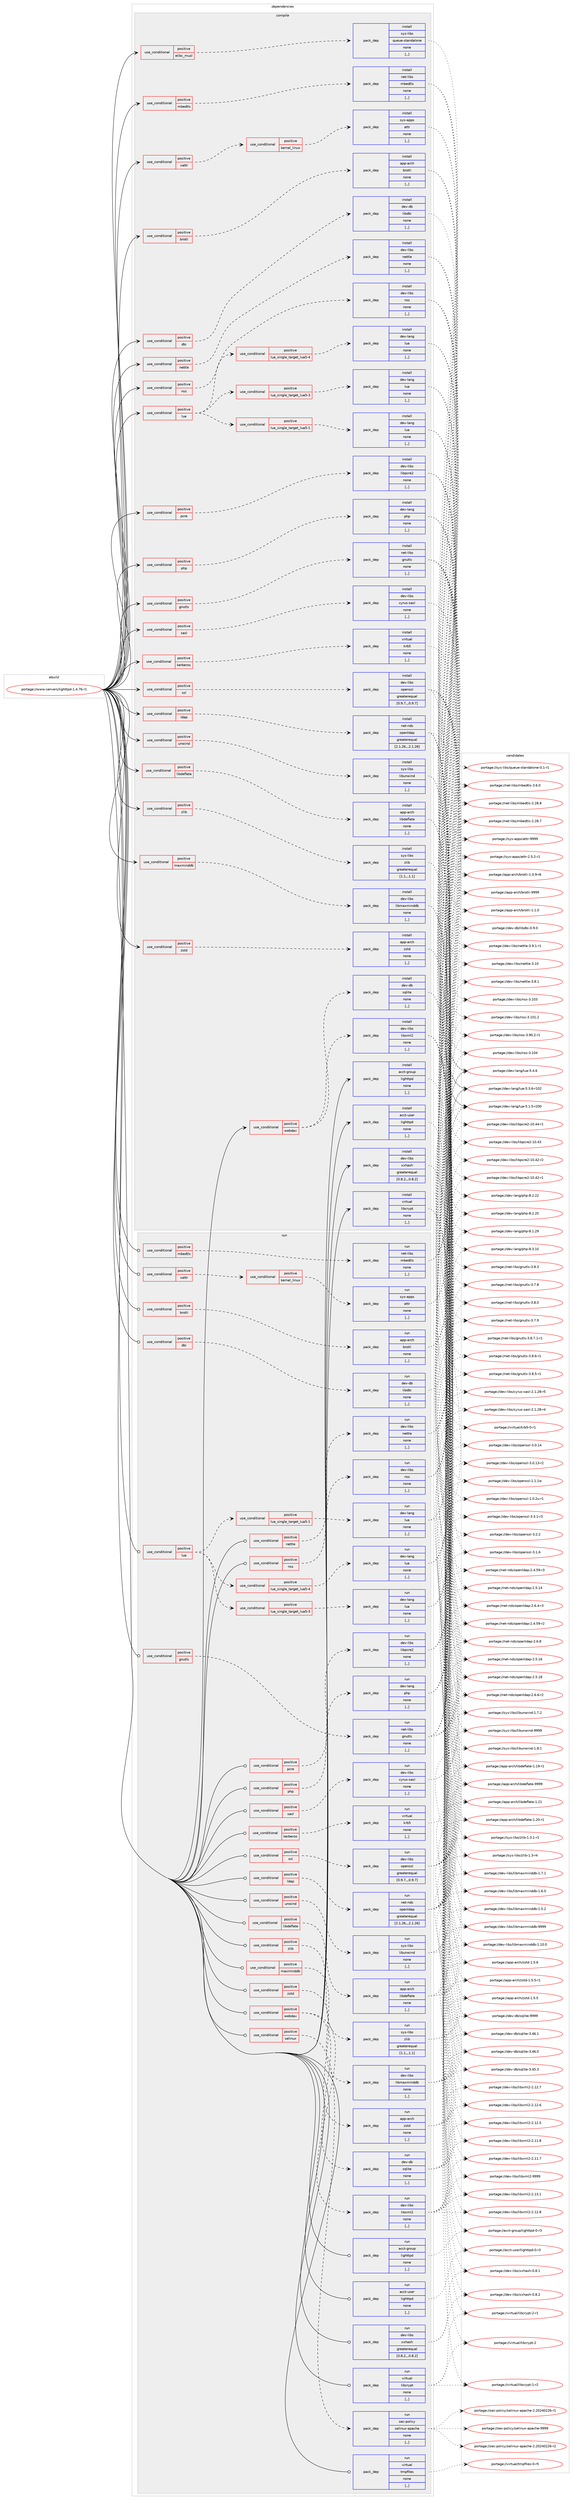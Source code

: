 digraph prolog {

# *************
# Graph options
# *************

newrank=true;
concentrate=true;
compound=true;
graph [rankdir=LR,fontname=Helvetica,fontsize=10,ranksep=1.5];#, ranksep=2.5, nodesep=0.2];
edge  [arrowhead=vee];
node  [fontname=Helvetica,fontsize=10];

# **********
# The ebuild
# **********

subgraph cluster_leftcol {
color=gray;
label=<<i>ebuild</i>>;
id [label="portage://www-servers/lighttpd-1.4.76-r1", color=red, width=4, href="../www-servers/lighttpd-1.4.76-r1.svg"];
}

# ****************
# The dependencies
# ****************

subgraph cluster_midcol {
color=gray;
label=<<i>dependencies</i>>;
subgraph cluster_compile {
fillcolor="#eeeeee";
style=filled;
label=<<i>compile</i>>;
subgraph cond11781 {
dependency32568 [label=<<TABLE BORDER="0" CELLBORDER="1" CELLSPACING="0" CELLPADDING="4"><TR><TD ROWSPAN="3" CELLPADDING="10">use_conditional</TD></TR><TR><TD>positive</TD></TR><TR><TD>brotli</TD></TR></TABLE>>, shape=none, color=red];
subgraph pack20512 {
dependency32569 [label=<<TABLE BORDER="0" CELLBORDER="1" CELLSPACING="0" CELLPADDING="4" WIDTH="220"><TR><TD ROWSPAN="6" CELLPADDING="30">pack_dep</TD></TR><TR><TD WIDTH="110">install</TD></TR><TR><TD>app-arch</TD></TR><TR><TD>brotli</TD></TR><TR><TD>none</TD></TR><TR><TD>[,,]</TD></TR></TABLE>>, shape=none, color=blue];
}
dependency32568:e -> dependency32569:w [weight=20,style="dashed",arrowhead="vee"];
}
id:e -> dependency32568:w [weight=20,style="solid",arrowhead="vee"];
subgraph cond11782 {
dependency32570 [label=<<TABLE BORDER="0" CELLBORDER="1" CELLSPACING="0" CELLPADDING="4"><TR><TD ROWSPAN="3" CELLPADDING="10">use_conditional</TD></TR><TR><TD>positive</TD></TR><TR><TD>dbi</TD></TR></TABLE>>, shape=none, color=red];
subgraph pack20513 {
dependency32571 [label=<<TABLE BORDER="0" CELLBORDER="1" CELLSPACING="0" CELLPADDING="4" WIDTH="220"><TR><TD ROWSPAN="6" CELLPADDING="30">pack_dep</TD></TR><TR><TD WIDTH="110">install</TD></TR><TR><TD>dev-db</TD></TR><TR><TD>libdbi</TD></TR><TR><TD>none</TD></TR><TR><TD>[,,]</TD></TR></TABLE>>, shape=none, color=blue];
}
dependency32570:e -> dependency32571:w [weight=20,style="dashed",arrowhead="vee"];
}
id:e -> dependency32570:w [weight=20,style="solid",arrowhead="vee"];
subgraph cond11783 {
dependency32572 [label=<<TABLE BORDER="0" CELLBORDER="1" CELLSPACING="0" CELLPADDING="4"><TR><TD ROWSPAN="3" CELLPADDING="10">use_conditional</TD></TR><TR><TD>positive</TD></TR><TR><TD>elibc_musl</TD></TR></TABLE>>, shape=none, color=red];
subgraph pack20514 {
dependency32573 [label=<<TABLE BORDER="0" CELLBORDER="1" CELLSPACING="0" CELLPADDING="4" WIDTH="220"><TR><TD ROWSPAN="6" CELLPADDING="30">pack_dep</TD></TR><TR><TD WIDTH="110">install</TD></TR><TR><TD>sys-libs</TD></TR><TR><TD>queue-standalone</TD></TR><TR><TD>none</TD></TR><TR><TD>[,,]</TD></TR></TABLE>>, shape=none, color=blue];
}
dependency32572:e -> dependency32573:w [weight=20,style="dashed",arrowhead="vee"];
}
id:e -> dependency32572:w [weight=20,style="solid",arrowhead="vee"];
subgraph cond11784 {
dependency32574 [label=<<TABLE BORDER="0" CELLBORDER="1" CELLSPACING="0" CELLPADDING="4"><TR><TD ROWSPAN="3" CELLPADDING="10">use_conditional</TD></TR><TR><TD>positive</TD></TR><TR><TD>gnutls</TD></TR></TABLE>>, shape=none, color=red];
subgraph pack20515 {
dependency32575 [label=<<TABLE BORDER="0" CELLBORDER="1" CELLSPACING="0" CELLPADDING="4" WIDTH="220"><TR><TD ROWSPAN="6" CELLPADDING="30">pack_dep</TD></TR><TR><TD WIDTH="110">install</TD></TR><TR><TD>net-libs</TD></TR><TR><TD>gnutls</TD></TR><TR><TD>none</TD></TR><TR><TD>[,,]</TD></TR></TABLE>>, shape=none, color=blue];
}
dependency32574:e -> dependency32575:w [weight=20,style="dashed",arrowhead="vee"];
}
id:e -> dependency32574:w [weight=20,style="solid",arrowhead="vee"];
subgraph cond11785 {
dependency32576 [label=<<TABLE BORDER="0" CELLBORDER="1" CELLSPACING="0" CELLPADDING="4"><TR><TD ROWSPAN="3" CELLPADDING="10">use_conditional</TD></TR><TR><TD>positive</TD></TR><TR><TD>kerberos</TD></TR></TABLE>>, shape=none, color=red];
subgraph pack20516 {
dependency32577 [label=<<TABLE BORDER="0" CELLBORDER="1" CELLSPACING="0" CELLPADDING="4" WIDTH="220"><TR><TD ROWSPAN="6" CELLPADDING="30">pack_dep</TD></TR><TR><TD WIDTH="110">install</TD></TR><TR><TD>virtual</TD></TR><TR><TD>krb5</TD></TR><TR><TD>none</TD></TR><TR><TD>[,,]</TD></TR></TABLE>>, shape=none, color=blue];
}
dependency32576:e -> dependency32577:w [weight=20,style="dashed",arrowhead="vee"];
}
id:e -> dependency32576:w [weight=20,style="solid",arrowhead="vee"];
subgraph cond11786 {
dependency32578 [label=<<TABLE BORDER="0" CELLBORDER="1" CELLSPACING="0" CELLPADDING="4"><TR><TD ROWSPAN="3" CELLPADDING="10">use_conditional</TD></TR><TR><TD>positive</TD></TR><TR><TD>ldap</TD></TR></TABLE>>, shape=none, color=red];
subgraph pack20517 {
dependency32579 [label=<<TABLE BORDER="0" CELLBORDER="1" CELLSPACING="0" CELLPADDING="4" WIDTH="220"><TR><TD ROWSPAN="6" CELLPADDING="30">pack_dep</TD></TR><TR><TD WIDTH="110">install</TD></TR><TR><TD>net-nds</TD></TR><TR><TD>openldap</TD></TR><TR><TD>greaterequal</TD></TR><TR><TD>[2.1.26,,,2.1.26]</TD></TR></TABLE>>, shape=none, color=blue];
}
dependency32578:e -> dependency32579:w [weight=20,style="dashed",arrowhead="vee"];
}
id:e -> dependency32578:w [weight=20,style="solid",arrowhead="vee"];
subgraph cond11787 {
dependency32580 [label=<<TABLE BORDER="0" CELLBORDER="1" CELLSPACING="0" CELLPADDING="4"><TR><TD ROWSPAN="3" CELLPADDING="10">use_conditional</TD></TR><TR><TD>positive</TD></TR><TR><TD>libdeflate</TD></TR></TABLE>>, shape=none, color=red];
subgraph pack20518 {
dependency32581 [label=<<TABLE BORDER="0" CELLBORDER="1" CELLSPACING="0" CELLPADDING="4" WIDTH="220"><TR><TD ROWSPAN="6" CELLPADDING="30">pack_dep</TD></TR><TR><TD WIDTH="110">install</TD></TR><TR><TD>app-arch</TD></TR><TR><TD>libdeflate</TD></TR><TR><TD>none</TD></TR><TR><TD>[,,]</TD></TR></TABLE>>, shape=none, color=blue];
}
dependency32580:e -> dependency32581:w [weight=20,style="dashed",arrowhead="vee"];
}
id:e -> dependency32580:w [weight=20,style="solid",arrowhead="vee"];
subgraph cond11788 {
dependency32582 [label=<<TABLE BORDER="0" CELLBORDER="1" CELLSPACING="0" CELLPADDING="4"><TR><TD ROWSPAN="3" CELLPADDING="10">use_conditional</TD></TR><TR><TD>positive</TD></TR><TR><TD>lua</TD></TR></TABLE>>, shape=none, color=red];
subgraph cond11789 {
dependency32583 [label=<<TABLE BORDER="0" CELLBORDER="1" CELLSPACING="0" CELLPADDING="4"><TR><TD ROWSPAN="3" CELLPADDING="10">use_conditional</TD></TR><TR><TD>positive</TD></TR><TR><TD>lua_single_target_lua5-1</TD></TR></TABLE>>, shape=none, color=red];
subgraph pack20519 {
dependency32584 [label=<<TABLE BORDER="0" CELLBORDER="1" CELLSPACING="0" CELLPADDING="4" WIDTH="220"><TR><TD ROWSPAN="6" CELLPADDING="30">pack_dep</TD></TR><TR><TD WIDTH="110">install</TD></TR><TR><TD>dev-lang</TD></TR><TR><TD>lua</TD></TR><TR><TD>none</TD></TR><TR><TD>[,,]</TD></TR></TABLE>>, shape=none, color=blue];
}
dependency32583:e -> dependency32584:w [weight=20,style="dashed",arrowhead="vee"];
}
dependency32582:e -> dependency32583:w [weight=20,style="dashed",arrowhead="vee"];
subgraph cond11790 {
dependency32585 [label=<<TABLE BORDER="0" CELLBORDER="1" CELLSPACING="0" CELLPADDING="4"><TR><TD ROWSPAN="3" CELLPADDING="10">use_conditional</TD></TR><TR><TD>positive</TD></TR><TR><TD>lua_single_target_lua5-3</TD></TR></TABLE>>, shape=none, color=red];
subgraph pack20520 {
dependency32586 [label=<<TABLE BORDER="0" CELLBORDER="1" CELLSPACING="0" CELLPADDING="4" WIDTH="220"><TR><TD ROWSPAN="6" CELLPADDING="30">pack_dep</TD></TR><TR><TD WIDTH="110">install</TD></TR><TR><TD>dev-lang</TD></TR><TR><TD>lua</TD></TR><TR><TD>none</TD></TR><TR><TD>[,,]</TD></TR></TABLE>>, shape=none, color=blue];
}
dependency32585:e -> dependency32586:w [weight=20,style="dashed",arrowhead="vee"];
}
dependency32582:e -> dependency32585:w [weight=20,style="dashed",arrowhead="vee"];
subgraph cond11791 {
dependency32587 [label=<<TABLE BORDER="0" CELLBORDER="1" CELLSPACING="0" CELLPADDING="4"><TR><TD ROWSPAN="3" CELLPADDING="10">use_conditional</TD></TR><TR><TD>positive</TD></TR><TR><TD>lua_single_target_lua5-4</TD></TR></TABLE>>, shape=none, color=red];
subgraph pack20521 {
dependency32588 [label=<<TABLE BORDER="0" CELLBORDER="1" CELLSPACING="0" CELLPADDING="4" WIDTH="220"><TR><TD ROWSPAN="6" CELLPADDING="30">pack_dep</TD></TR><TR><TD WIDTH="110">install</TD></TR><TR><TD>dev-lang</TD></TR><TR><TD>lua</TD></TR><TR><TD>none</TD></TR><TR><TD>[,,]</TD></TR></TABLE>>, shape=none, color=blue];
}
dependency32587:e -> dependency32588:w [weight=20,style="dashed",arrowhead="vee"];
}
dependency32582:e -> dependency32587:w [weight=20,style="dashed",arrowhead="vee"];
}
id:e -> dependency32582:w [weight=20,style="solid",arrowhead="vee"];
subgraph cond11792 {
dependency32589 [label=<<TABLE BORDER="0" CELLBORDER="1" CELLSPACING="0" CELLPADDING="4"><TR><TD ROWSPAN="3" CELLPADDING="10">use_conditional</TD></TR><TR><TD>positive</TD></TR><TR><TD>maxminddb</TD></TR></TABLE>>, shape=none, color=red];
subgraph pack20522 {
dependency32590 [label=<<TABLE BORDER="0" CELLBORDER="1" CELLSPACING="0" CELLPADDING="4" WIDTH="220"><TR><TD ROWSPAN="6" CELLPADDING="30">pack_dep</TD></TR><TR><TD WIDTH="110">install</TD></TR><TR><TD>dev-libs</TD></TR><TR><TD>libmaxminddb</TD></TR><TR><TD>none</TD></TR><TR><TD>[,,]</TD></TR></TABLE>>, shape=none, color=blue];
}
dependency32589:e -> dependency32590:w [weight=20,style="dashed",arrowhead="vee"];
}
id:e -> dependency32589:w [weight=20,style="solid",arrowhead="vee"];
subgraph cond11793 {
dependency32591 [label=<<TABLE BORDER="0" CELLBORDER="1" CELLSPACING="0" CELLPADDING="4"><TR><TD ROWSPAN="3" CELLPADDING="10">use_conditional</TD></TR><TR><TD>positive</TD></TR><TR><TD>mbedtls</TD></TR></TABLE>>, shape=none, color=red];
subgraph pack20523 {
dependency32592 [label=<<TABLE BORDER="0" CELLBORDER="1" CELLSPACING="0" CELLPADDING="4" WIDTH="220"><TR><TD ROWSPAN="6" CELLPADDING="30">pack_dep</TD></TR><TR><TD WIDTH="110">install</TD></TR><TR><TD>net-libs</TD></TR><TR><TD>mbedtls</TD></TR><TR><TD>none</TD></TR><TR><TD>[,,]</TD></TR></TABLE>>, shape=none, color=blue];
}
dependency32591:e -> dependency32592:w [weight=20,style="dashed",arrowhead="vee"];
}
id:e -> dependency32591:w [weight=20,style="solid",arrowhead="vee"];
subgraph cond11794 {
dependency32593 [label=<<TABLE BORDER="0" CELLBORDER="1" CELLSPACING="0" CELLPADDING="4"><TR><TD ROWSPAN="3" CELLPADDING="10">use_conditional</TD></TR><TR><TD>positive</TD></TR><TR><TD>nettle</TD></TR></TABLE>>, shape=none, color=red];
subgraph pack20524 {
dependency32594 [label=<<TABLE BORDER="0" CELLBORDER="1" CELLSPACING="0" CELLPADDING="4" WIDTH="220"><TR><TD ROWSPAN="6" CELLPADDING="30">pack_dep</TD></TR><TR><TD WIDTH="110">install</TD></TR><TR><TD>dev-libs</TD></TR><TR><TD>nettle</TD></TR><TR><TD>none</TD></TR><TR><TD>[,,]</TD></TR></TABLE>>, shape=none, color=blue];
}
dependency32593:e -> dependency32594:w [weight=20,style="dashed",arrowhead="vee"];
}
id:e -> dependency32593:w [weight=20,style="solid",arrowhead="vee"];
subgraph cond11795 {
dependency32595 [label=<<TABLE BORDER="0" CELLBORDER="1" CELLSPACING="0" CELLPADDING="4"><TR><TD ROWSPAN="3" CELLPADDING="10">use_conditional</TD></TR><TR><TD>positive</TD></TR><TR><TD>nss</TD></TR></TABLE>>, shape=none, color=red];
subgraph pack20525 {
dependency32596 [label=<<TABLE BORDER="0" CELLBORDER="1" CELLSPACING="0" CELLPADDING="4" WIDTH="220"><TR><TD ROWSPAN="6" CELLPADDING="30">pack_dep</TD></TR><TR><TD WIDTH="110">install</TD></TR><TR><TD>dev-libs</TD></TR><TR><TD>nss</TD></TR><TR><TD>none</TD></TR><TR><TD>[,,]</TD></TR></TABLE>>, shape=none, color=blue];
}
dependency32595:e -> dependency32596:w [weight=20,style="dashed",arrowhead="vee"];
}
id:e -> dependency32595:w [weight=20,style="solid",arrowhead="vee"];
subgraph cond11796 {
dependency32597 [label=<<TABLE BORDER="0" CELLBORDER="1" CELLSPACING="0" CELLPADDING="4"><TR><TD ROWSPAN="3" CELLPADDING="10">use_conditional</TD></TR><TR><TD>positive</TD></TR><TR><TD>pcre</TD></TR></TABLE>>, shape=none, color=red];
subgraph pack20526 {
dependency32598 [label=<<TABLE BORDER="0" CELLBORDER="1" CELLSPACING="0" CELLPADDING="4" WIDTH="220"><TR><TD ROWSPAN="6" CELLPADDING="30">pack_dep</TD></TR><TR><TD WIDTH="110">install</TD></TR><TR><TD>dev-libs</TD></TR><TR><TD>libpcre2</TD></TR><TR><TD>none</TD></TR><TR><TD>[,,]</TD></TR></TABLE>>, shape=none, color=blue];
}
dependency32597:e -> dependency32598:w [weight=20,style="dashed",arrowhead="vee"];
}
id:e -> dependency32597:w [weight=20,style="solid",arrowhead="vee"];
subgraph cond11797 {
dependency32599 [label=<<TABLE BORDER="0" CELLBORDER="1" CELLSPACING="0" CELLPADDING="4"><TR><TD ROWSPAN="3" CELLPADDING="10">use_conditional</TD></TR><TR><TD>positive</TD></TR><TR><TD>php</TD></TR></TABLE>>, shape=none, color=red];
subgraph pack20527 {
dependency32600 [label=<<TABLE BORDER="0" CELLBORDER="1" CELLSPACING="0" CELLPADDING="4" WIDTH="220"><TR><TD ROWSPAN="6" CELLPADDING="30">pack_dep</TD></TR><TR><TD WIDTH="110">install</TD></TR><TR><TD>dev-lang</TD></TR><TR><TD>php</TD></TR><TR><TD>none</TD></TR><TR><TD>[,,]</TD></TR></TABLE>>, shape=none, color=blue];
}
dependency32599:e -> dependency32600:w [weight=20,style="dashed",arrowhead="vee"];
}
id:e -> dependency32599:w [weight=20,style="solid",arrowhead="vee"];
subgraph cond11798 {
dependency32601 [label=<<TABLE BORDER="0" CELLBORDER="1" CELLSPACING="0" CELLPADDING="4"><TR><TD ROWSPAN="3" CELLPADDING="10">use_conditional</TD></TR><TR><TD>positive</TD></TR><TR><TD>sasl</TD></TR></TABLE>>, shape=none, color=red];
subgraph pack20528 {
dependency32602 [label=<<TABLE BORDER="0" CELLBORDER="1" CELLSPACING="0" CELLPADDING="4" WIDTH="220"><TR><TD ROWSPAN="6" CELLPADDING="30">pack_dep</TD></TR><TR><TD WIDTH="110">install</TD></TR><TR><TD>dev-libs</TD></TR><TR><TD>cyrus-sasl</TD></TR><TR><TD>none</TD></TR><TR><TD>[,,]</TD></TR></TABLE>>, shape=none, color=blue];
}
dependency32601:e -> dependency32602:w [weight=20,style="dashed",arrowhead="vee"];
}
id:e -> dependency32601:w [weight=20,style="solid",arrowhead="vee"];
subgraph cond11799 {
dependency32603 [label=<<TABLE BORDER="0" CELLBORDER="1" CELLSPACING="0" CELLPADDING="4"><TR><TD ROWSPAN="3" CELLPADDING="10">use_conditional</TD></TR><TR><TD>positive</TD></TR><TR><TD>ssl</TD></TR></TABLE>>, shape=none, color=red];
subgraph pack20529 {
dependency32604 [label=<<TABLE BORDER="0" CELLBORDER="1" CELLSPACING="0" CELLPADDING="4" WIDTH="220"><TR><TD ROWSPAN="6" CELLPADDING="30">pack_dep</TD></TR><TR><TD WIDTH="110">install</TD></TR><TR><TD>dev-libs</TD></TR><TR><TD>openssl</TD></TR><TR><TD>greaterequal</TD></TR><TR><TD>[0.9.7,,,0.9.7]</TD></TR></TABLE>>, shape=none, color=blue];
}
dependency32603:e -> dependency32604:w [weight=20,style="dashed",arrowhead="vee"];
}
id:e -> dependency32603:w [weight=20,style="solid",arrowhead="vee"];
subgraph cond11800 {
dependency32605 [label=<<TABLE BORDER="0" CELLBORDER="1" CELLSPACING="0" CELLPADDING="4"><TR><TD ROWSPAN="3" CELLPADDING="10">use_conditional</TD></TR><TR><TD>positive</TD></TR><TR><TD>unwind</TD></TR></TABLE>>, shape=none, color=red];
subgraph pack20530 {
dependency32606 [label=<<TABLE BORDER="0" CELLBORDER="1" CELLSPACING="0" CELLPADDING="4" WIDTH="220"><TR><TD ROWSPAN="6" CELLPADDING="30">pack_dep</TD></TR><TR><TD WIDTH="110">install</TD></TR><TR><TD>sys-libs</TD></TR><TR><TD>libunwind</TD></TR><TR><TD>none</TD></TR><TR><TD>[,,]</TD></TR></TABLE>>, shape=none, color=blue];
}
dependency32605:e -> dependency32606:w [weight=20,style="dashed",arrowhead="vee"];
}
id:e -> dependency32605:w [weight=20,style="solid",arrowhead="vee"];
subgraph cond11801 {
dependency32607 [label=<<TABLE BORDER="0" CELLBORDER="1" CELLSPACING="0" CELLPADDING="4"><TR><TD ROWSPAN="3" CELLPADDING="10">use_conditional</TD></TR><TR><TD>positive</TD></TR><TR><TD>webdav</TD></TR></TABLE>>, shape=none, color=red];
subgraph pack20531 {
dependency32608 [label=<<TABLE BORDER="0" CELLBORDER="1" CELLSPACING="0" CELLPADDING="4" WIDTH="220"><TR><TD ROWSPAN="6" CELLPADDING="30">pack_dep</TD></TR><TR><TD WIDTH="110">install</TD></TR><TR><TD>dev-libs</TD></TR><TR><TD>libxml2</TD></TR><TR><TD>none</TD></TR><TR><TD>[,,]</TD></TR></TABLE>>, shape=none, color=blue];
}
dependency32607:e -> dependency32608:w [weight=20,style="dashed",arrowhead="vee"];
subgraph pack20532 {
dependency32609 [label=<<TABLE BORDER="0" CELLBORDER="1" CELLSPACING="0" CELLPADDING="4" WIDTH="220"><TR><TD ROWSPAN="6" CELLPADDING="30">pack_dep</TD></TR><TR><TD WIDTH="110">install</TD></TR><TR><TD>dev-db</TD></TR><TR><TD>sqlite</TD></TR><TR><TD>none</TD></TR><TR><TD>[,,]</TD></TR></TABLE>>, shape=none, color=blue];
}
dependency32607:e -> dependency32609:w [weight=20,style="dashed",arrowhead="vee"];
}
id:e -> dependency32607:w [weight=20,style="solid",arrowhead="vee"];
subgraph cond11802 {
dependency32610 [label=<<TABLE BORDER="0" CELLBORDER="1" CELLSPACING="0" CELLPADDING="4"><TR><TD ROWSPAN="3" CELLPADDING="10">use_conditional</TD></TR><TR><TD>positive</TD></TR><TR><TD>xattr</TD></TR></TABLE>>, shape=none, color=red];
subgraph cond11803 {
dependency32611 [label=<<TABLE BORDER="0" CELLBORDER="1" CELLSPACING="0" CELLPADDING="4"><TR><TD ROWSPAN="3" CELLPADDING="10">use_conditional</TD></TR><TR><TD>positive</TD></TR><TR><TD>kernel_linux</TD></TR></TABLE>>, shape=none, color=red];
subgraph pack20533 {
dependency32612 [label=<<TABLE BORDER="0" CELLBORDER="1" CELLSPACING="0" CELLPADDING="4" WIDTH="220"><TR><TD ROWSPAN="6" CELLPADDING="30">pack_dep</TD></TR><TR><TD WIDTH="110">install</TD></TR><TR><TD>sys-apps</TD></TR><TR><TD>attr</TD></TR><TR><TD>none</TD></TR><TR><TD>[,,]</TD></TR></TABLE>>, shape=none, color=blue];
}
dependency32611:e -> dependency32612:w [weight=20,style="dashed",arrowhead="vee"];
}
dependency32610:e -> dependency32611:w [weight=20,style="dashed",arrowhead="vee"];
}
id:e -> dependency32610:w [weight=20,style="solid",arrowhead="vee"];
subgraph cond11804 {
dependency32613 [label=<<TABLE BORDER="0" CELLBORDER="1" CELLSPACING="0" CELLPADDING="4"><TR><TD ROWSPAN="3" CELLPADDING="10">use_conditional</TD></TR><TR><TD>positive</TD></TR><TR><TD>zlib</TD></TR></TABLE>>, shape=none, color=red];
subgraph pack20534 {
dependency32614 [label=<<TABLE BORDER="0" CELLBORDER="1" CELLSPACING="0" CELLPADDING="4" WIDTH="220"><TR><TD ROWSPAN="6" CELLPADDING="30">pack_dep</TD></TR><TR><TD WIDTH="110">install</TD></TR><TR><TD>sys-libs</TD></TR><TR><TD>zlib</TD></TR><TR><TD>greaterequal</TD></TR><TR><TD>[1.1,,,1.1]</TD></TR></TABLE>>, shape=none, color=blue];
}
dependency32613:e -> dependency32614:w [weight=20,style="dashed",arrowhead="vee"];
}
id:e -> dependency32613:w [weight=20,style="solid",arrowhead="vee"];
subgraph cond11805 {
dependency32615 [label=<<TABLE BORDER="0" CELLBORDER="1" CELLSPACING="0" CELLPADDING="4"><TR><TD ROWSPAN="3" CELLPADDING="10">use_conditional</TD></TR><TR><TD>positive</TD></TR><TR><TD>zstd</TD></TR></TABLE>>, shape=none, color=red];
subgraph pack20535 {
dependency32616 [label=<<TABLE BORDER="0" CELLBORDER="1" CELLSPACING="0" CELLPADDING="4" WIDTH="220"><TR><TD ROWSPAN="6" CELLPADDING="30">pack_dep</TD></TR><TR><TD WIDTH="110">install</TD></TR><TR><TD>app-arch</TD></TR><TR><TD>zstd</TD></TR><TR><TD>none</TD></TR><TR><TD>[,,]</TD></TR></TABLE>>, shape=none, color=blue];
}
dependency32615:e -> dependency32616:w [weight=20,style="dashed",arrowhead="vee"];
}
id:e -> dependency32615:w [weight=20,style="solid",arrowhead="vee"];
subgraph pack20536 {
dependency32617 [label=<<TABLE BORDER="0" CELLBORDER="1" CELLSPACING="0" CELLPADDING="4" WIDTH="220"><TR><TD ROWSPAN="6" CELLPADDING="30">pack_dep</TD></TR><TR><TD WIDTH="110">install</TD></TR><TR><TD>acct-group</TD></TR><TR><TD>lighttpd</TD></TR><TR><TD>none</TD></TR><TR><TD>[,,]</TD></TR></TABLE>>, shape=none, color=blue];
}
id:e -> dependency32617:w [weight=20,style="solid",arrowhead="vee"];
subgraph pack20537 {
dependency32618 [label=<<TABLE BORDER="0" CELLBORDER="1" CELLSPACING="0" CELLPADDING="4" WIDTH="220"><TR><TD ROWSPAN="6" CELLPADDING="30">pack_dep</TD></TR><TR><TD WIDTH="110">install</TD></TR><TR><TD>acct-user</TD></TR><TR><TD>lighttpd</TD></TR><TR><TD>none</TD></TR><TR><TD>[,,]</TD></TR></TABLE>>, shape=none, color=blue];
}
id:e -> dependency32618:w [weight=20,style="solid",arrowhead="vee"];
subgraph pack20538 {
dependency32619 [label=<<TABLE BORDER="0" CELLBORDER="1" CELLSPACING="0" CELLPADDING="4" WIDTH="220"><TR><TD ROWSPAN="6" CELLPADDING="30">pack_dep</TD></TR><TR><TD WIDTH="110">install</TD></TR><TR><TD>dev-libs</TD></TR><TR><TD>xxhash</TD></TR><TR><TD>greaterequal</TD></TR><TR><TD>[0.8.2,,,0.8.2]</TD></TR></TABLE>>, shape=none, color=blue];
}
id:e -> dependency32619:w [weight=20,style="solid",arrowhead="vee"];
subgraph pack20539 {
dependency32620 [label=<<TABLE BORDER="0" CELLBORDER="1" CELLSPACING="0" CELLPADDING="4" WIDTH="220"><TR><TD ROWSPAN="6" CELLPADDING="30">pack_dep</TD></TR><TR><TD WIDTH="110">install</TD></TR><TR><TD>virtual</TD></TR><TR><TD>libcrypt</TD></TR><TR><TD>none</TD></TR><TR><TD>[,,]</TD></TR></TABLE>>, shape=none, color=blue];
}
id:e -> dependency32620:w [weight=20,style="solid",arrowhead="vee"];
}
subgraph cluster_compileandrun {
fillcolor="#eeeeee";
style=filled;
label=<<i>compile and run</i>>;
}
subgraph cluster_run {
fillcolor="#eeeeee";
style=filled;
label=<<i>run</i>>;
subgraph cond11806 {
dependency32621 [label=<<TABLE BORDER="0" CELLBORDER="1" CELLSPACING="0" CELLPADDING="4"><TR><TD ROWSPAN="3" CELLPADDING="10">use_conditional</TD></TR><TR><TD>positive</TD></TR><TR><TD>brotli</TD></TR></TABLE>>, shape=none, color=red];
subgraph pack20540 {
dependency32622 [label=<<TABLE BORDER="0" CELLBORDER="1" CELLSPACING="0" CELLPADDING="4" WIDTH="220"><TR><TD ROWSPAN="6" CELLPADDING="30">pack_dep</TD></TR><TR><TD WIDTH="110">run</TD></TR><TR><TD>app-arch</TD></TR><TR><TD>brotli</TD></TR><TR><TD>none</TD></TR><TR><TD>[,,]</TD></TR></TABLE>>, shape=none, color=blue];
}
dependency32621:e -> dependency32622:w [weight=20,style="dashed",arrowhead="vee"];
}
id:e -> dependency32621:w [weight=20,style="solid",arrowhead="odot"];
subgraph cond11807 {
dependency32623 [label=<<TABLE BORDER="0" CELLBORDER="1" CELLSPACING="0" CELLPADDING="4"><TR><TD ROWSPAN="3" CELLPADDING="10">use_conditional</TD></TR><TR><TD>positive</TD></TR><TR><TD>dbi</TD></TR></TABLE>>, shape=none, color=red];
subgraph pack20541 {
dependency32624 [label=<<TABLE BORDER="0" CELLBORDER="1" CELLSPACING="0" CELLPADDING="4" WIDTH="220"><TR><TD ROWSPAN="6" CELLPADDING="30">pack_dep</TD></TR><TR><TD WIDTH="110">run</TD></TR><TR><TD>dev-db</TD></TR><TR><TD>libdbi</TD></TR><TR><TD>none</TD></TR><TR><TD>[,,]</TD></TR></TABLE>>, shape=none, color=blue];
}
dependency32623:e -> dependency32624:w [weight=20,style="dashed",arrowhead="vee"];
}
id:e -> dependency32623:w [weight=20,style="solid",arrowhead="odot"];
subgraph cond11808 {
dependency32625 [label=<<TABLE BORDER="0" CELLBORDER="1" CELLSPACING="0" CELLPADDING="4"><TR><TD ROWSPAN="3" CELLPADDING="10">use_conditional</TD></TR><TR><TD>positive</TD></TR><TR><TD>gnutls</TD></TR></TABLE>>, shape=none, color=red];
subgraph pack20542 {
dependency32626 [label=<<TABLE BORDER="0" CELLBORDER="1" CELLSPACING="0" CELLPADDING="4" WIDTH="220"><TR><TD ROWSPAN="6" CELLPADDING="30">pack_dep</TD></TR><TR><TD WIDTH="110">run</TD></TR><TR><TD>net-libs</TD></TR><TR><TD>gnutls</TD></TR><TR><TD>none</TD></TR><TR><TD>[,,]</TD></TR></TABLE>>, shape=none, color=blue];
}
dependency32625:e -> dependency32626:w [weight=20,style="dashed",arrowhead="vee"];
}
id:e -> dependency32625:w [weight=20,style="solid",arrowhead="odot"];
subgraph cond11809 {
dependency32627 [label=<<TABLE BORDER="0" CELLBORDER="1" CELLSPACING="0" CELLPADDING="4"><TR><TD ROWSPAN="3" CELLPADDING="10">use_conditional</TD></TR><TR><TD>positive</TD></TR><TR><TD>kerberos</TD></TR></TABLE>>, shape=none, color=red];
subgraph pack20543 {
dependency32628 [label=<<TABLE BORDER="0" CELLBORDER="1" CELLSPACING="0" CELLPADDING="4" WIDTH="220"><TR><TD ROWSPAN="6" CELLPADDING="30">pack_dep</TD></TR><TR><TD WIDTH="110">run</TD></TR><TR><TD>virtual</TD></TR><TR><TD>krb5</TD></TR><TR><TD>none</TD></TR><TR><TD>[,,]</TD></TR></TABLE>>, shape=none, color=blue];
}
dependency32627:e -> dependency32628:w [weight=20,style="dashed",arrowhead="vee"];
}
id:e -> dependency32627:w [weight=20,style="solid",arrowhead="odot"];
subgraph cond11810 {
dependency32629 [label=<<TABLE BORDER="0" CELLBORDER="1" CELLSPACING="0" CELLPADDING="4"><TR><TD ROWSPAN="3" CELLPADDING="10">use_conditional</TD></TR><TR><TD>positive</TD></TR><TR><TD>ldap</TD></TR></TABLE>>, shape=none, color=red];
subgraph pack20544 {
dependency32630 [label=<<TABLE BORDER="0" CELLBORDER="1" CELLSPACING="0" CELLPADDING="4" WIDTH="220"><TR><TD ROWSPAN="6" CELLPADDING="30">pack_dep</TD></TR><TR><TD WIDTH="110">run</TD></TR><TR><TD>net-nds</TD></TR><TR><TD>openldap</TD></TR><TR><TD>greaterequal</TD></TR><TR><TD>[2.1.26,,,2.1.26]</TD></TR></TABLE>>, shape=none, color=blue];
}
dependency32629:e -> dependency32630:w [weight=20,style="dashed",arrowhead="vee"];
}
id:e -> dependency32629:w [weight=20,style="solid",arrowhead="odot"];
subgraph cond11811 {
dependency32631 [label=<<TABLE BORDER="0" CELLBORDER="1" CELLSPACING="0" CELLPADDING="4"><TR><TD ROWSPAN="3" CELLPADDING="10">use_conditional</TD></TR><TR><TD>positive</TD></TR><TR><TD>libdeflate</TD></TR></TABLE>>, shape=none, color=red];
subgraph pack20545 {
dependency32632 [label=<<TABLE BORDER="0" CELLBORDER="1" CELLSPACING="0" CELLPADDING="4" WIDTH="220"><TR><TD ROWSPAN="6" CELLPADDING="30">pack_dep</TD></TR><TR><TD WIDTH="110">run</TD></TR><TR><TD>app-arch</TD></TR><TR><TD>libdeflate</TD></TR><TR><TD>none</TD></TR><TR><TD>[,,]</TD></TR></TABLE>>, shape=none, color=blue];
}
dependency32631:e -> dependency32632:w [weight=20,style="dashed",arrowhead="vee"];
}
id:e -> dependency32631:w [weight=20,style="solid",arrowhead="odot"];
subgraph cond11812 {
dependency32633 [label=<<TABLE BORDER="0" CELLBORDER="1" CELLSPACING="0" CELLPADDING="4"><TR><TD ROWSPAN="3" CELLPADDING="10">use_conditional</TD></TR><TR><TD>positive</TD></TR><TR><TD>lua</TD></TR></TABLE>>, shape=none, color=red];
subgraph cond11813 {
dependency32634 [label=<<TABLE BORDER="0" CELLBORDER="1" CELLSPACING="0" CELLPADDING="4"><TR><TD ROWSPAN="3" CELLPADDING="10">use_conditional</TD></TR><TR><TD>positive</TD></TR><TR><TD>lua_single_target_lua5-1</TD></TR></TABLE>>, shape=none, color=red];
subgraph pack20546 {
dependency32635 [label=<<TABLE BORDER="0" CELLBORDER="1" CELLSPACING="0" CELLPADDING="4" WIDTH="220"><TR><TD ROWSPAN="6" CELLPADDING="30">pack_dep</TD></TR><TR><TD WIDTH="110">run</TD></TR><TR><TD>dev-lang</TD></TR><TR><TD>lua</TD></TR><TR><TD>none</TD></TR><TR><TD>[,,]</TD></TR></TABLE>>, shape=none, color=blue];
}
dependency32634:e -> dependency32635:w [weight=20,style="dashed",arrowhead="vee"];
}
dependency32633:e -> dependency32634:w [weight=20,style="dashed",arrowhead="vee"];
subgraph cond11814 {
dependency32636 [label=<<TABLE BORDER="0" CELLBORDER="1" CELLSPACING="0" CELLPADDING="4"><TR><TD ROWSPAN="3" CELLPADDING="10">use_conditional</TD></TR><TR><TD>positive</TD></TR><TR><TD>lua_single_target_lua5-3</TD></TR></TABLE>>, shape=none, color=red];
subgraph pack20547 {
dependency32637 [label=<<TABLE BORDER="0" CELLBORDER="1" CELLSPACING="0" CELLPADDING="4" WIDTH="220"><TR><TD ROWSPAN="6" CELLPADDING="30">pack_dep</TD></TR><TR><TD WIDTH="110">run</TD></TR><TR><TD>dev-lang</TD></TR><TR><TD>lua</TD></TR><TR><TD>none</TD></TR><TR><TD>[,,]</TD></TR></TABLE>>, shape=none, color=blue];
}
dependency32636:e -> dependency32637:w [weight=20,style="dashed",arrowhead="vee"];
}
dependency32633:e -> dependency32636:w [weight=20,style="dashed",arrowhead="vee"];
subgraph cond11815 {
dependency32638 [label=<<TABLE BORDER="0" CELLBORDER="1" CELLSPACING="0" CELLPADDING="4"><TR><TD ROWSPAN="3" CELLPADDING="10">use_conditional</TD></TR><TR><TD>positive</TD></TR><TR><TD>lua_single_target_lua5-4</TD></TR></TABLE>>, shape=none, color=red];
subgraph pack20548 {
dependency32639 [label=<<TABLE BORDER="0" CELLBORDER="1" CELLSPACING="0" CELLPADDING="4" WIDTH="220"><TR><TD ROWSPAN="6" CELLPADDING="30">pack_dep</TD></TR><TR><TD WIDTH="110">run</TD></TR><TR><TD>dev-lang</TD></TR><TR><TD>lua</TD></TR><TR><TD>none</TD></TR><TR><TD>[,,]</TD></TR></TABLE>>, shape=none, color=blue];
}
dependency32638:e -> dependency32639:w [weight=20,style="dashed",arrowhead="vee"];
}
dependency32633:e -> dependency32638:w [weight=20,style="dashed",arrowhead="vee"];
}
id:e -> dependency32633:w [weight=20,style="solid",arrowhead="odot"];
subgraph cond11816 {
dependency32640 [label=<<TABLE BORDER="0" CELLBORDER="1" CELLSPACING="0" CELLPADDING="4"><TR><TD ROWSPAN="3" CELLPADDING="10">use_conditional</TD></TR><TR><TD>positive</TD></TR><TR><TD>maxminddb</TD></TR></TABLE>>, shape=none, color=red];
subgraph pack20549 {
dependency32641 [label=<<TABLE BORDER="0" CELLBORDER="1" CELLSPACING="0" CELLPADDING="4" WIDTH="220"><TR><TD ROWSPAN="6" CELLPADDING="30">pack_dep</TD></TR><TR><TD WIDTH="110">run</TD></TR><TR><TD>dev-libs</TD></TR><TR><TD>libmaxminddb</TD></TR><TR><TD>none</TD></TR><TR><TD>[,,]</TD></TR></TABLE>>, shape=none, color=blue];
}
dependency32640:e -> dependency32641:w [weight=20,style="dashed",arrowhead="vee"];
}
id:e -> dependency32640:w [weight=20,style="solid",arrowhead="odot"];
subgraph cond11817 {
dependency32642 [label=<<TABLE BORDER="0" CELLBORDER="1" CELLSPACING="0" CELLPADDING="4"><TR><TD ROWSPAN="3" CELLPADDING="10">use_conditional</TD></TR><TR><TD>positive</TD></TR><TR><TD>mbedtls</TD></TR></TABLE>>, shape=none, color=red];
subgraph pack20550 {
dependency32643 [label=<<TABLE BORDER="0" CELLBORDER="1" CELLSPACING="0" CELLPADDING="4" WIDTH="220"><TR><TD ROWSPAN="6" CELLPADDING="30">pack_dep</TD></TR><TR><TD WIDTH="110">run</TD></TR><TR><TD>net-libs</TD></TR><TR><TD>mbedtls</TD></TR><TR><TD>none</TD></TR><TR><TD>[,,]</TD></TR></TABLE>>, shape=none, color=blue];
}
dependency32642:e -> dependency32643:w [weight=20,style="dashed",arrowhead="vee"];
}
id:e -> dependency32642:w [weight=20,style="solid",arrowhead="odot"];
subgraph cond11818 {
dependency32644 [label=<<TABLE BORDER="0" CELLBORDER="1" CELLSPACING="0" CELLPADDING="4"><TR><TD ROWSPAN="3" CELLPADDING="10">use_conditional</TD></TR><TR><TD>positive</TD></TR><TR><TD>nettle</TD></TR></TABLE>>, shape=none, color=red];
subgraph pack20551 {
dependency32645 [label=<<TABLE BORDER="0" CELLBORDER="1" CELLSPACING="0" CELLPADDING="4" WIDTH="220"><TR><TD ROWSPAN="6" CELLPADDING="30">pack_dep</TD></TR><TR><TD WIDTH="110">run</TD></TR><TR><TD>dev-libs</TD></TR><TR><TD>nettle</TD></TR><TR><TD>none</TD></TR><TR><TD>[,,]</TD></TR></TABLE>>, shape=none, color=blue];
}
dependency32644:e -> dependency32645:w [weight=20,style="dashed",arrowhead="vee"];
}
id:e -> dependency32644:w [weight=20,style="solid",arrowhead="odot"];
subgraph cond11819 {
dependency32646 [label=<<TABLE BORDER="0" CELLBORDER="1" CELLSPACING="0" CELLPADDING="4"><TR><TD ROWSPAN="3" CELLPADDING="10">use_conditional</TD></TR><TR><TD>positive</TD></TR><TR><TD>nss</TD></TR></TABLE>>, shape=none, color=red];
subgraph pack20552 {
dependency32647 [label=<<TABLE BORDER="0" CELLBORDER="1" CELLSPACING="0" CELLPADDING="4" WIDTH="220"><TR><TD ROWSPAN="6" CELLPADDING="30">pack_dep</TD></TR><TR><TD WIDTH="110">run</TD></TR><TR><TD>dev-libs</TD></TR><TR><TD>nss</TD></TR><TR><TD>none</TD></TR><TR><TD>[,,]</TD></TR></TABLE>>, shape=none, color=blue];
}
dependency32646:e -> dependency32647:w [weight=20,style="dashed",arrowhead="vee"];
}
id:e -> dependency32646:w [weight=20,style="solid",arrowhead="odot"];
subgraph cond11820 {
dependency32648 [label=<<TABLE BORDER="0" CELLBORDER="1" CELLSPACING="0" CELLPADDING="4"><TR><TD ROWSPAN="3" CELLPADDING="10">use_conditional</TD></TR><TR><TD>positive</TD></TR><TR><TD>pcre</TD></TR></TABLE>>, shape=none, color=red];
subgraph pack20553 {
dependency32649 [label=<<TABLE BORDER="0" CELLBORDER="1" CELLSPACING="0" CELLPADDING="4" WIDTH="220"><TR><TD ROWSPAN="6" CELLPADDING="30">pack_dep</TD></TR><TR><TD WIDTH="110">run</TD></TR><TR><TD>dev-libs</TD></TR><TR><TD>libpcre2</TD></TR><TR><TD>none</TD></TR><TR><TD>[,,]</TD></TR></TABLE>>, shape=none, color=blue];
}
dependency32648:e -> dependency32649:w [weight=20,style="dashed",arrowhead="vee"];
}
id:e -> dependency32648:w [weight=20,style="solid",arrowhead="odot"];
subgraph cond11821 {
dependency32650 [label=<<TABLE BORDER="0" CELLBORDER="1" CELLSPACING="0" CELLPADDING="4"><TR><TD ROWSPAN="3" CELLPADDING="10">use_conditional</TD></TR><TR><TD>positive</TD></TR><TR><TD>php</TD></TR></TABLE>>, shape=none, color=red];
subgraph pack20554 {
dependency32651 [label=<<TABLE BORDER="0" CELLBORDER="1" CELLSPACING="0" CELLPADDING="4" WIDTH="220"><TR><TD ROWSPAN="6" CELLPADDING="30">pack_dep</TD></TR><TR><TD WIDTH="110">run</TD></TR><TR><TD>dev-lang</TD></TR><TR><TD>php</TD></TR><TR><TD>none</TD></TR><TR><TD>[,,]</TD></TR></TABLE>>, shape=none, color=blue];
}
dependency32650:e -> dependency32651:w [weight=20,style="dashed",arrowhead="vee"];
}
id:e -> dependency32650:w [weight=20,style="solid",arrowhead="odot"];
subgraph cond11822 {
dependency32652 [label=<<TABLE BORDER="0" CELLBORDER="1" CELLSPACING="0" CELLPADDING="4"><TR><TD ROWSPAN="3" CELLPADDING="10">use_conditional</TD></TR><TR><TD>positive</TD></TR><TR><TD>sasl</TD></TR></TABLE>>, shape=none, color=red];
subgraph pack20555 {
dependency32653 [label=<<TABLE BORDER="0" CELLBORDER="1" CELLSPACING="0" CELLPADDING="4" WIDTH="220"><TR><TD ROWSPAN="6" CELLPADDING="30">pack_dep</TD></TR><TR><TD WIDTH="110">run</TD></TR><TR><TD>dev-libs</TD></TR><TR><TD>cyrus-sasl</TD></TR><TR><TD>none</TD></TR><TR><TD>[,,]</TD></TR></TABLE>>, shape=none, color=blue];
}
dependency32652:e -> dependency32653:w [weight=20,style="dashed",arrowhead="vee"];
}
id:e -> dependency32652:w [weight=20,style="solid",arrowhead="odot"];
subgraph cond11823 {
dependency32654 [label=<<TABLE BORDER="0" CELLBORDER="1" CELLSPACING="0" CELLPADDING="4"><TR><TD ROWSPAN="3" CELLPADDING="10">use_conditional</TD></TR><TR><TD>positive</TD></TR><TR><TD>selinux</TD></TR></TABLE>>, shape=none, color=red];
subgraph pack20556 {
dependency32655 [label=<<TABLE BORDER="0" CELLBORDER="1" CELLSPACING="0" CELLPADDING="4" WIDTH="220"><TR><TD ROWSPAN="6" CELLPADDING="30">pack_dep</TD></TR><TR><TD WIDTH="110">run</TD></TR><TR><TD>sec-policy</TD></TR><TR><TD>selinux-apache</TD></TR><TR><TD>none</TD></TR><TR><TD>[,,]</TD></TR></TABLE>>, shape=none, color=blue];
}
dependency32654:e -> dependency32655:w [weight=20,style="dashed",arrowhead="vee"];
}
id:e -> dependency32654:w [weight=20,style="solid",arrowhead="odot"];
subgraph cond11824 {
dependency32656 [label=<<TABLE BORDER="0" CELLBORDER="1" CELLSPACING="0" CELLPADDING="4"><TR><TD ROWSPAN="3" CELLPADDING="10">use_conditional</TD></TR><TR><TD>positive</TD></TR><TR><TD>ssl</TD></TR></TABLE>>, shape=none, color=red];
subgraph pack20557 {
dependency32657 [label=<<TABLE BORDER="0" CELLBORDER="1" CELLSPACING="0" CELLPADDING="4" WIDTH="220"><TR><TD ROWSPAN="6" CELLPADDING="30">pack_dep</TD></TR><TR><TD WIDTH="110">run</TD></TR><TR><TD>dev-libs</TD></TR><TR><TD>openssl</TD></TR><TR><TD>greaterequal</TD></TR><TR><TD>[0.9.7,,,0.9.7]</TD></TR></TABLE>>, shape=none, color=blue];
}
dependency32656:e -> dependency32657:w [weight=20,style="dashed",arrowhead="vee"];
}
id:e -> dependency32656:w [weight=20,style="solid",arrowhead="odot"];
subgraph cond11825 {
dependency32658 [label=<<TABLE BORDER="0" CELLBORDER="1" CELLSPACING="0" CELLPADDING="4"><TR><TD ROWSPAN="3" CELLPADDING="10">use_conditional</TD></TR><TR><TD>positive</TD></TR><TR><TD>unwind</TD></TR></TABLE>>, shape=none, color=red];
subgraph pack20558 {
dependency32659 [label=<<TABLE BORDER="0" CELLBORDER="1" CELLSPACING="0" CELLPADDING="4" WIDTH="220"><TR><TD ROWSPAN="6" CELLPADDING="30">pack_dep</TD></TR><TR><TD WIDTH="110">run</TD></TR><TR><TD>sys-libs</TD></TR><TR><TD>libunwind</TD></TR><TR><TD>none</TD></TR><TR><TD>[,,]</TD></TR></TABLE>>, shape=none, color=blue];
}
dependency32658:e -> dependency32659:w [weight=20,style="dashed",arrowhead="vee"];
}
id:e -> dependency32658:w [weight=20,style="solid",arrowhead="odot"];
subgraph cond11826 {
dependency32660 [label=<<TABLE BORDER="0" CELLBORDER="1" CELLSPACING="0" CELLPADDING="4"><TR><TD ROWSPAN="3" CELLPADDING="10">use_conditional</TD></TR><TR><TD>positive</TD></TR><TR><TD>webdav</TD></TR></TABLE>>, shape=none, color=red];
subgraph pack20559 {
dependency32661 [label=<<TABLE BORDER="0" CELLBORDER="1" CELLSPACING="0" CELLPADDING="4" WIDTH="220"><TR><TD ROWSPAN="6" CELLPADDING="30">pack_dep</TD></TR><TR><TD WIDTH="110">run</TD></TR><TR><TD>dev-libs</TD></TR><TR><TD>libxml2</TD></TR><TR><TD>none</TD></TR><TR><TD>[,,]</TD></TR></TABLE>>, shape=none, color=blue];
}
dependency32660:e -> dependency32661:w [weight=20,style="dashed",arrowhead="vee"];
subgraph pack20560 {
dependency32662 [label=<<TABLE BORDER="0" CELLBORDER="1" CELLSPACING="0" CELLPADDING="4" WIDTH="220"><TR><TD ROWSPAN="6" CELLPADDING="30">pack_dep</TD></TR><TR><TD WIDTH="110">run</TD></TR><TR><TD>dev-db</TD></TR><TR><TD>sqlite</TD></TR><TR><TD>none</TD></TR><TR><TD>[,,]</TD></TR></TABLE>>, shape=none, color=blue];
}
dependency32660:e -> dependency32662:w [weight=20,style="dashed",arrowhead="vee"];
}
id:e -> dependency32660:w [weight=20,style="solid",arrowhead="odot"];
subgraph cond11827 {
dependency32663 [label=<<TABLE BORDER="0" CELLBORDER="1" CELLSPACING="0" CELLPADDING="4"><TR><TD ROWSPAN="3" CELLPADDING="10">use_conditional</TD></TR><TR><TD>positive</TD></TR><TR><TD>xattr</TD></TR></TABLE>>, shape=none, color=red];
subgraph cond11828 {
dependency32664 [label=<<TABLE BORDER="0" CELLBORDER="1" CELLSPACING="0" CELLPADDING="4"><TR><TD ROWSPAN="3" CELLPADDING="10">use_conditional</TD></TR><TR><TD>positive</TD></TR><TR><TD>kernel_linux</TD></TR></TABLE>>, shape=none, color=red];
subgraph pack20561 {
dependency32665 [label=<<TABLE BORDER="0" CELLBORDER="1" CELLSPACING="0" CELLPADDING="4" WIDTH="220"><TR><TD ROWSPAN="6" CELLPADDING="30">pack_dep</TD></TR><TR><TD WIDTH="110">run</TD></TR><TR><TD>sys-apps</TD></TR><TR><TD>attr</TD></TR><TR><TD>none</TD></TR><TR><TD>[,,]</TD></TR></TABLE>>, shape=none, color=blue];
}
dependency32664:e -> dependency32665:w [weight=20,style="dashed",arrowhead="vee"];
}
dependency32663:e -> dependency32664:w [weight=20,style="dashed",arrowhead="vee"];
}
id:e -> dependency32663:w [weight=20,style="solid",arrowhead="odot"];
subgraph cond11829 {
dependency32666 [label=<<TABLE BORDER="0" CELLBORDER="1" CELLSPACING="0" CELLPADDING="4"><TR><TD ROWSPAN="3" CELLPADDING="10">use_conditional</TD></TR><TR><TD>positive</TD></TR><TR><TD>zlib</TD></TR></TABLE>>, shape=none, color=red];
subgraph pack20562 {
dependency32667 [label=<<TABLE BORDER="0" CELLBORDER="1" CELLSPACING="0" CELLPADDING="4" WIDTH="220"><TR><TD ROWSPAN="6" CELLPADDING="30">pack_dep</TD></TR><TR><TD WIDTH="110">run</TD></TR><TR><TD>sys-libs</TD></TR><TR><TD>zlib</TD></TR><TR><TD>greaterequal</TD></TR><TR><TD>[1.1,,,1.1]</TD></TR></TABLE>>, shape=none, color=blue];
}
dependency32666:e -> dependency32667:w [weight=20,style="dashed",arrowhead="vee"];
}
id:e -> dependency32666:w [weight=20,style="solid",arrowhead="odot"];
subgraph cond11830 {
dependency32668 [label=<<TABLE BORDER="0" CELLBORDER="1" CELLSPACING="0" CELLPADDING="4"><TR><TD ROWSPAN="3" CELLPADDING="10">use_conditional</TD></TR><TR><TD>positive</TD></TR><TR><TD>zstd</TD></TR></TABLE>>, shape=none, color=red];
subgraph pack20563 {
dependency32669 [label=<<TABLE BORDER="0" CELLBORDER="1" CELLSPACING="0" CELLPADDING="4" WIDTH="220"><TR><TD ROWSPAN="6" CELLPADDING="30">pack_dep</TD></TR><TR><TD WIDTH="110">run</TD></TR><TR><TD>app-arch</TD></TR><TR><TD>zstd</TD></TR><TR><TD>none</TD></TR><TR><TD>[,,]</TD></TR></TABLE>>, shape=none, color=blue];
}
dependency32668:e -> dependency32669:w [weight=20,style="dashed",arrowhead="vee"];
}
id:e -> dependency32668:w [weight=20,style="solid",arrowhead="odot"];
subgraph pack20564 {
dependency32670 [label=<<TABLE BORDER="0" CELLBORDER="1" CELLSPACING="0" CELLPADDING="4" WIDTH="220"><TR><TD ROWSPAN="6" CELLPADDING="30">pack_dep</TD></TR><TR><TD WIDTH="110">run</TD></TR><TR><TD>acct-group</TD></TR><TR><TD>lighttpd</TD></TR><TR><TD>none</TD></TR><TR><TD>[,,]</TD></TR></TABLE>>, shape=none, color=blue];
}
id:e -> dependency32670:w [weight=20,style="solid",arrowhead="odot"];
subgraph pack20565 {
dependency32671 [label=<<TABLE BORDER="0" CELLBORDER="1" CELLSPACING="0" CELLPADDING="4" WIDTH="220"><TR><TD ROWSPAN="6" CELLPADDING="30">pack_dep</TD></TR><TR><TD WIDTH="110">run</TD></TR><TR><TD>acct-user</TD></TR><TR><TD>lighttpd</TD></TR><TR><TD>none</TD></TR><TR><TD>[,,]</TD></TR></TABLE>>, shape=none, color=blue];
}
id:e -> dependency32671:w [weight=20,style="solid",arrowhead="odot"];
subgraph pack20566 {
dependency32672 [label=<<TABLE BORDER="0" CELLBORDER="1" CELLSPACING="0" CELLPADDING="4" WIDTH="220"><TR><TD ROWSPAN="6" CELLPADDING="30">pack_dep</TD></TR><TR><TD WIDTH="110">run</TD></TR><TR><TD>dev-libs</TD></TR><TR><TD>xxhash</TD></TR><TR><TD>greaterequal</TD></TR><TR><TD>[0.8.2,,,0.8.2]</TD></TR></TABLE>>, shape=none, color=blue];
}
id:e -> dependency32672:w [weight=20,style="solid",arrowhead="odot"];
subgraph pack20567 {
dependency32673 [label=<<TABLE BORDER="0" CELLBORDER="1" CELLSPACING="0" CELLPADDING="4" WIDTH="220"><TR><TD ROWSPAN="6" CELLPADDING="30">pack_dep</TD></TR><TR><TD WIDTH="110">run</TD></TR><TR><TD>virtual</TD></TR><TR><TD>libcrypt</TD></TR><TR><TD>none</TD></TR><TR><TD>[,,]</TD></TR></TABLE>>, shape=none, color=blue];
}
id:e -> dependency32673:w [weight=20,style="solid",arrowhead="odot"];
subgraph pack20568 {
dependency32674 [label=<<TABLE BORDER="0" CELLBORDER="1" CELLSPACING="0" CELLPADDING="4" WIDTH="220"><TR><TD ROWSPAN="6" CELLPADDING="30">pack_dep</TD></TR><TR><TD WIDTH="110">run</TD></TR><TR><TD>virtual</TD></TR><TR><TD>tmpfiles</TD></TR><TR><TD>none</TD></TR><TR><TD>[,,]</TD></TR></TABLE>>, shape=none, color=blue];
}
id:e -> dependency32674:w [weight=20,style="solid",arrowhead="odot"];
}
}

# **************
# The candidates
# **************

subgraph cluster_choices {
rank=same;
color=gray;
label=<<i>candidates</i>>;

subgraph choice20512 {
color=black;
nodesep=1;
choice9711211245971149910447981141111161081054557575757 [label="portage://app-arch/brotli-9999", color=red, width=4,href="../app-arch/brotli-9999.svg"];
choice971121124597114991044798114111116108105454946494648 [label="portage://app-arch/brotli-1.1.0", color=red, width=4,href="../app-arch/brotli-1.1.0.svg"];
choice9711211245971149910447981141111161081054549464846574511454 [label="portage://app-arch/brotli-1.0.9-r6", color=red, width=4,href="../app-arch/brotli-1.0.9-r6.svg"];
dependency32569:e -> choice9711211245971149910447981141111161081054557575757:w [style=dotted,weight="100"];
dependency32569:e -> choice971121124597114991044798114111116108105454946494648:w [style=dotted,weight="100"];
dependency32569:e -> choice9711211245971149910447981141111161081054549464846574511454:w [style=dotted,weight="100"];
}
subgraph choice20513 {
color=black;
nodesep=1;
choice1001011184510098471081059810098105454846574648 [label="portage://dev-db/libdbi-0.9.0", color=red, width=4,href="../dev-db/libdbi-0.9.0.svg"];
dependency32571:e -> choice1001011184510098471081059810098105454846574648:w [style=dotted,weight="100"];
}
subgraph choice20514 {
color=black;
nodesep=1;
choice115121115451081059811547113117101117101451151169711010097108111110101454846494511449 [label="portage://sys-libs/queue-standalone-0.1-r1", color=red, width=4,href="../sys-libs/queue-standalone-0.1-r1.svg"];
dependency32573:e -> choice115121115451081059811547113117101117101451151169711010097108111110101454846494511449:w [style=dotted,weight="100"];
}
subgraph choice20515 {
color=black;
nodesep=1;
choice11010111645108105981154710311011711610811545514656465546494511449 [label="portage://net-libs/gnutls-3.8.7.1-r1", color=red, width=4,href="../net-libs/gnutls-3.8.7.1-r1.svg"];
choice1101011164510810598115471031101171161081154551465646544511449 [label="portage://net-libs/gnutls-3.8.6-r1", color=red, width=4,href="../net-libs/gnutls-3.8.6-r1.svg"];
choice1101011164510810598115471031101171161081154551465646534511449 [label="portage://net-libs/gnutls-3.8.5-r1", color=red, width=4,href="../net-libs/gnutls-3.8.5-r1.svg"];
choice110101116451081059811547103110117116108115455146564651 [label="portage://net-libs/gnutls-3.8.3", color=red, width=4,href="../net-libs/gnutls-3.8.3.svg"];
choice110101116451081059811547103110117116108115455146564648 [label="portage://net-libs/gnutls-3.8.0", color=red, width=4,href="../net-libs/gnutls-3.8.0.svg"];
choice110101116451081059811547103110117116108115455146554657 [label="portage://net-libs/gnutls-3.7.9", color=red, width=4,href="../net-libs/gnutls-3.7.9.svg"];
choice110101116451081059811547103110117116108115455146554656 [label="portage://net-libs/gnutls-3.7.8", color=red, width=4,href="../net-libs/gnutls-3.7.8.svg"];
dependency32575:e -> choice11010111645108105981154710311011711610811545514656465546494511449:w [style=dotted,weight="100"];
dependency32575:e -> choice1101011164510810598115471031101171161081154551465646544511449:w [style=dotted,weight="100"];
dependency32575:e -> choice1101011164510810598115471031101171161081154551465646534511449:w [style=dotted,weight="100"];
dependency32575:e -> choice110101116451081059811547103110117116108115455146564651:w [style=dotted,weight="100"];
dependency32575:e -> choice110101116451081059811547103110117116108115455146564648:w [style=dotted,weight="100"];
dependency32575:e -> choice110101116451081059811547103110117116108115455146554657:w [style=dotted,weight="100"];
dependency32575:e -> choice110101116451081059811547103110117116108115455146554656:w [style=dotted,weight="100"];
}
subgraph choice20516 {
color=black;
nodesep=1;
choice1181051141161179710847107114985345484511449 [label="portage://virtual/krb5-0-r1", color=red, width=4,href="../virtual/krb5-0-r1.svg"];
dependency32577:e -> choice1181051141161179710847107114985345484511449:w [style=dotted,weight="100"];
}
subgraph choice20517 {
color=black;
nodesep=1;
choice110101116451101001154711111210111010810097112455046544656 [label="portage://net-nds/openldap-2.6.8", color=red, width=4,href="../net-nds/openldap-2.6.8.svg"];
choice1101011164511010011547111112101110108100971124550465446544511450 [label="portage://net-nds/openldap-2.6.6-r2", color=red, width=4,href="../net-nds/openldap-2.6.6-r2.svg"];
choice1101011164511010011547111112101110108100971124550465446524511451 [label="portage://net-nds/openldap-2.6.4-r3", color=red, width=4,href="../net-nds/openldap-2.6.4-r3.svg"];
choice11010111645110100115471111121011101081009711245504653464956 [label="portage://net-nds/openldap-2.5.18", color=red, width=4,href="../net-nds/openldap-2.5.18.svg"];
choice11010111645110100115471111121011101081009711245504653464954 [label="portage://net-nds/openldap-2.5.16", color=red, width=4,href="../net-nds/openldap-2.5.16.svg"];
choice11010111645110100115471111121011101081009711245504653464952 [label="portage://net-nds/openldap-2.5.14", color=red, width=4,href="../net-nds/openldap-2.5.14.svg"];
choice110101116451101001154711111210111010810097112455046524653574511451 [label="portage://net-nds/openldap-2.4.59-r3", color=red, width=4,href="../net-nds/openldap-2.4.59-r3.svg"];
choice110101116451101001154711111210111010810097112455046524653574511450 [label="portage://net-nds/openldap-2.4.59-r2", color=red, width=4,href="../net-nds/openldap-2.4.59-r2.svg"];
dependency32579:e -> choice110101116451101001154711111210111010810097112455046544656:w [style=dotted,weight="100"];
dependency32579:e -> choice1101011164511010011547111112101110108100971124550465446544511450:w [style=dotted,weight="100"];
dependency32579:e -> choice1101011164511010011547111112101110108100971124550465446524511451:w [style=dotted,weight="100"];
dependency32579:e -> choice11010111645110100115471111121011101081009711245504653464956:w [style=dotted,weight="100"];
dependency32579:e -> choice11010111645110100115471111121011101081009711245504653464954:w [style=dotted,weight="100"];
dependency32579:e -> choice11010111645110100115471111121011101081009711245504653464952:w [style=dotted,weight="100"];
dependency32579:e -> choice110101116451101001154711111210111010810097112455046524653574511451:w [style=dotted,weight="100"];
dependency32579:e -> choice110101116451101001154711111210111010810097112455046524653574511450:w [style=dotted,weight="100"];
}
subgraph choice20518 {
color=black;
nodesep=1;
choice971121124597114991044710810598100101102108971161014557575757 [label="portage://app-arch/libdeflate-9999", color=red, width=4,href="../app-arch/libdeflate-9999.svg"];
choice971121124597114991044710810598100101102108971161014549465049 [label="portage://app-arch/libdeflate-1.21", color=red, width=4,href="../app-arch/libdeflate-1.21.svg"];
choice9711211245971149910447108105981001011021089711610145494650484511449 [label="portage://app-arch/libdeflate-1.20-r1", color=red, width=4,href="../app-arch/libdeflate-1.20-r1.svg"];
choice9711211245971149910447108105981001011021089711610145494649574511449 [label="portage://app-arch/libdeflate-1.19-r1", color=red, width=4,href="../app-arch/libdeflate-1.19-r1.svg"];
dependency32581:e -> choice971121124597114991044710810598100101102108971161014557575757:w [style=dotted,weight="100"];
dependency32581:e -> choice971121124597114991044710810598100101102108971161014549465049:w [style=dotted,weight="100"];
dependency32581:e -> choice9711211245971149910447108105981001011021089711610145494650484511449:w [style=dotted,weight="100"];
dependency32581:e -> choice9711211245971149910447108105981001011021089711610145494649574511449:w [style=dotted,weight="100"];
}
subgraph choice20519 {
color=black;
nodesep=1;
choice10010111845108971101034710811797455346524654 [label="portage://dev-lang/lua-5.4.6", color=red, width=4,href="../dev-lang/lua-5.4.6.svg"];
choice1001011184510897110103471081179745534651465445114494850 [label="portage://dev-lang/lua-5.3.6-r102", color=red, width=4,href="../dev-lang/lua-5.3.6-r102.svg"];
choice1001011184510897110103471081179745534649465345114504848 [label="portage://dev-lang/lua-5.1.5-r200", color=red, width=4,href="../dev-lang/lua-5.1.5-r200.svg"];
dependency32584:e -> choice10010111845108971101034710811797455346524654:w [style=dotted,weight="100"];
dependency32584:e -> choice1001011184510897110103471081179745534651465445114494850:w [style=dotted,weight="100"];
dependency32584:e -> choice1001011184510897110103471081179745534649465345114504848:w [style=dotted,weight="100"];
}
subgraph choice20520 {
color=black;
nodesep=1;
choice10010111845108971101034710811797455346524654 [label="portage://dev-lang/lua-5.4.6", color=red, width=4,href="../dev-lang/lua-5.4.6.svg"];
choice1001011184510897110103471081179745534651465445114494850 [label="portage://dev-lang/lua-5.3.6-r102", color=red, width=4,href="../dev-lang/lua-5.3.6-r102.svg"];
choice1001011184510897110103471081179745534649465345114504848 [label="portage://dev-lang/lua-5.1.5-r200", color=red, width=4,href="../dev-lang/lua-5.1.5-r200.svg"];
dependency32586:e -> choice10010111845108971101034710811797455346524654:w [style=dotted,weight="100"];
dependency32586:e -> choice1001011184510897110103471081179745534651465445114494850:w [style=dotted,weight="100"];
dependency32586:e -> choice1001011184510897110103471081179745534649465345114504848:w [style=dotted,weight="100"];
}
subgraph choice20521 {
color=black;
nodesep=1;
choice10010111845108971101034710811797455346524654 [label="portage://dev-lang/lua-5.4.6", color=red, width=4,href="../dev-lang/lua-5.4.6.svg"];
choice1001011184510897110103471081179745534651465445114494850 [label="portage://dev-lang/lua-5.3.6-r102", color=red, width=4,href="../dev-lang/lua-5.3.6-r102.svg"];
choice1001011184510897110103471081179745534649465345114504848 [label="portage://dev-lang/lua-5.1.5-r200", color=red, width=4,href="../dev-lang/lua-5.1.5-r200.svg"];
dependency32588:e -> choice10010111845108971101034710811797455346524654:w [style=dotted,weight="100"];
dependency32588:e -> choice1001011184510897110103471081179745534651465445114494850:w [style=dotted,weight="100"];
dependency32588:e -> choice1001011184510897110103471081179745534649465345114504848:w [style=dotted,weight="100"];
}
subgraph choice20522 {
color=black;
nodesep=1;
choice1001011184510810598115471081059810997120109105110100100984557575757 [label="portage://dev-libs/libmaxminddb-9999", color=red, width=4,href="../dev-libs/libmaxminddb-9999.svg"];
choice10010111845108105981154710810598109971201091051101001009845494649484648 [label="portage://dev-libs/libmaxminddb-1.10.0", color=red, width=4,href="../dev-libs/libmaxminddb-1.10.0.svg"];
choice100101118451081059811547108105981099712010910511010010098454946554649 [label="portage://dev-libs/libmaxminddb-1.7.1", color=red, width=4,href="../dev-libs/libmaxminddb-1.7.1.svg"];
choice100101118451081059811547108105981099712010910511010010098454946544648 [label="portage://dev-libs/libmaxminddb-1.6.0", color=red, width=4,href="../dev-libs/libmaxminddb-1.6.0.svg"];
choice100101118451081059811547108105981099712010910511010010098454946534650 [label="portage://dev-libs/libmaxminddb-1.5.2", color=red, width=4,href="../dev-libs/libmaxminddb-1.5.2.svg"];
dependency32590:e -> choice1001011184510810598115471081059810997120109105110100100984557575757:w [style=dotted,weight="100"];
dependency32590:e -> choice10010111845108105981154710810598109971201091051101001009845494649484648:w [style=dotted,weight="100"];
dependency32590:e -> choice100101118451081059811547108105981099712010910511010010098454946554649:w [style=dotted,weight="100"];
dependency32590:e -> choice100101118451081059811547108105981099712010910511010010098454946544648:w [style=dotted,weight="100"];
dependency32590:e -> choice100101118451081059811547108105981099712010910511010010098454946534650:w [style=dotted,weight="100"];
}
subgraph choice20523 {
color=black;
nodesep=1;
choice11010111645108105981154710998101100116108115455146544648 [label="portage://net-libs/mbedtls-3.6.0", color=red, width=4,href="../net-libs/mbedtls-3.6.0.svg"];
choice1101011164510810598115471099810110011610811545504650564656 [label="portage://net-libs/mbedtls-2.28.8", color=red, width=4,href="../net-libs/mbedtls-2.28.8.svg"];
choice1101011164510810598115471099810110011610811545504650564655 [label="portage://net-libs/mbedtls-2.28.7", color=red, width=4,href="../net-libs/mbedtls-2.28.7.svg"];
dependency32592:e -> choice11010111645108105981154710998101100116108115455146544648:w [style=dotted,weight="100"];
dependency32592:e -> choice1101011164510810598115471099810110011610811545504650564656:w [style=dotted,weight="100"];
dependency32592:e -> choice1101011164510810598115471099810110011610811545504650564655:w [style=dotted,weight="100"];
}
subgraph choice20524 {
color=black;
nodesep=1;
choice1001011184510810598115471101011161161081014551464948 [label="portage://dev-libs/nettle-3.10", color=red, width=4,href="../dev-libs/nettle-3.10.svg"];
choice1001011184510810598115471101011161161081014551465746494511449 [label="portage://dev-libs/nettle-3.9.1-r1", color=red, width=4,href="../dev-libs/nettle-3.9.1-r1.svg"];
choice100101118451081059811547110101116116108101455146564649 [label="portage://dev-libs/nettle-3.8.1", color=red, width=4,href="../dev-libs/nettle-3.8.1.svg"];
dependency32594:e -> choice1001011184510810598115471101011161161081014551464948:w [style=dotted,weight="100"];
dependency32594:e -> choice1001011184510810598115471101011161161081014551465746494511449:w [style=dotted,weight="100"];
dependency32594:e -> choice100101118451081059811547110101116116108101455146564649:w [style=dotted,weight="100"];
}
subgraph choice20525 {
color=black;
nodesep=1;
choice100101118451081059811547110115115455146494852 [label="portage://dev-libs/nss-3.104", color=red, width=4,href="../dev-libs/nss-3.104.svg"];
choice100101118451081059811547110115115455146494851 [label="portage://dev-libs/nss-3.103", color=red, width=4,href="../dev-libs/nss-3.103.svg"];
choice1001011184510810598115471101151154551464948494650 [label="portage://dev-libs/nss-3.101.2", color=red, width=4,href="../dev-libs/nss-3.101.2.svg"];
choice100101118451081059811547110115115455146574846504511449 [label="portage://dev-libs/nss-3.90.2-r1", color=red, width=4,href="../dev-libs/nss-3.90.2-r1.svg"];
dependency32596:e -> choice100101118451081059811547110115115455146494852:w [style=dotted,weight="100"];
dependency32596:e -> choice100101118451081059811547110115115455146494851:w [style=dotted,weight="100"];
dependency32596:e -> choice1001011184510810598115471101151154551464948494650:w [style=dotted,weight="100"];
dependency32596:e -> choice100101118451081059811547110115115455146574846504511449:w [style=dotted,weight="100"];
}
subgraph choice20526 {
color=black;
nodesep=1;
choice1001011184510810598115471081059811299114101504549484652524511449 [label="portage://dev-libs/libpcre2-10.44-r1", color=red, width=4,href="../dev-libs/libpcre2-10.44-r1.svg"];
choice100101118451081059811547108105981129911410150454948465251 [label="portage://dev-libs/libpcre2-10.43", color=red, width=4,href="../dev-libs/libpcre2-10.43.svg"];
choice1001011184510810598115471081059811299114101504549484652504511450 [label="portage://dev-libs/libpcre2-10.42-r2", color=red, width=4,href="../dev-libs/libpcre2-10.42-r2.svg"];
choice1001011184510810598115471081059811299114101504549484652504511449 [label="portage://dev-libs/libpcre2-10.42-r1", color=red, width=4,href="../dev-libs/libpcre2-10.42-r1.svg"];
dependency32598:e -> choice1001011184510810598115471081059811299114101504549484652524511449:w [style=dotted,weight="100"];
dependency32598:e -> choice100101118451081059811547108105981129911410150454948465251:w [style=dotted,weight="100"];
dependency32598:e -> choice1001011184510810598115471081059811299114101504549484652504511450:w [style=dotted,weight="100"];
dependency32598:e -> choice1001011184510810598115471081059811299114101504549484652504511449:w [style=dotted,weight="100"];
}
subgraph choice20527 {
color=black;
nodesep=1;
choice10010111845108971101034711210411245564651464948 [label="portage://dev-lang/php-8.3.10", color=red, width=4,href="../dev-lang/php-8.3.10.svg"];
choice10010111845108971101034711210411245564650465050 [label="portage://dev-lang/php-8.2.22", color=red, width=4,href="../dev-lang/php-8.2.22.svg"];
choice10010111845108971101034711210411245564650465048 [label="portage://dev-lang/php-8.2.20", color=red, width=4,href="../dev-lang/php-8.2.20.svg"];
choice10010111845108971101034711210411245564649465057 [label="portage://dev-lang/php-8.1.29", color=red, width=4,href="../dev-lang/php-8.1.29.svg"];
dependency32600:e -> choice10010111845108971101034711210411245564651464948:w [style=dotted,weight="100"];
dependency32600:e -> choice10010111845108971101034711210411245564650465050:w [style=dotted,weight="100"];
dependency32600:e -> choice10010111845108971101034711210411245564650465048:w [style=dotted,weight="100"];
dependency32600:e -> choice10010111845108971101034711210411245564649465057:w [style=dotted,weight="100"];
}
subgraph choice20528 {
color=black;
nodesep=1;
choice100101118451081059811547991211141171154511597115108455046494650564511453 [label="portage://dev-libs/cyrus-sasl-2.1.28-r5", color=red, width=4,href="../dev-libs/cyrus-sasl-2.1.28-r5.svg"];
choice100101118451081059811547991211141171154511597115108455046494650564511452 [label="portage://dev-libs/cyrus-sasl-2.1.28-r4", color=red, width=4,href="../dev-libs/cyrus-sasl-2.1.28-r4.svg"];
dependency32602:e -> choice100101118451081059811547991211141171154511597115108455046494650564511453:w [style=dotted,weight="100"];
dependency32602:e -> choice100101118451081059811547991211141171154511597115108455046494650564511452:w [style=dotted,weight="100"];
}
subgraph choice20529 {
color=black;
nodesep=1;
choice1001011184510810598115471111121011101151151084551465146494511451 [label="portage://dev-libs/openssl-3.3.1-r3", color=red, width=4,href="../dev-libs/openssl-3.3.1-r3.svg"];
choice100101118451081059811547111112101110115115108455146504650 [label="portage://dev-libs/openssl-3.2.2", color=red, width=4,href="../dev-libs/openssl-3.2.2.svg"];
choice100101118451081059811547111112101110115115108455146494654 [label="portage://dev-libs/openssl-3.1.6", color=red, width=4,href="../dev-libs/openssl-3.1.6.svg"];
choice10010111845108105981154711111210111011511510845514648464952 [label="portage://dev-libs/openssl-3.0.14", color=red, width=4,href="../dev-libs/openssl-3.0.14.svg"];
choice100101118451081059811547111112101110115115108455146484649514511450 [label="portage://dev-libs/openssl-3.0.13-r2", color=red, width=4,href="../dev-libs/openssl-3.0.13-r2.svg"];
choice100101118451081059811547111112101110115115108454946494649119 [label="portage://dev-libs/openssl-1.1.1w", color=red, width=4,href="../dev-libs/openssl-1.1.1w.svg"];
choice1001011184510810598115471111121011101151151084549464846501174511449 [label="portage://dev-libs/openssl-1.0.2u-r1", color=red, width=4,href="../dev-libs/openssl-1.0.2u-r1.svg"];
dependency32604:e -> choice1001011184510810598115471111121011101151151084551465146494511451:w [style=dotted,weight="100"];
dependency32604:e -> choice100101118451081059811547111112101110115115108455146504650:w [style=dotted,weight="100"];
dependency32604:e -> choice100101118451081059811547111112101110115115108455146494654:w [style=dotted,weight="100"];
dependency32604:e -> choice10010111845108105981154711111210111011511510845514648464952:w [style=dotted,weight="100"];
dependency32604:e -> choice100101118451081059811547111112101110115115108455146484649514511450:w [style=dotted,weight="100"];
dependency32604:e -> choice100101118451081059811547111112101110115115108454946494649119:w [style=dotted,weight="100"];
dependency32604:e -> choice1001011184510810598115471111121011101151151084549464846501174511449:w [style=dotted,weight="100"];
}
subgraph choice20530 {
color=black;
nodesep=1;
choice115121115451081059811547108105981171101191051101004557575757 [label="portage://sys-libs/libunwind-9999", color=red, width=4,href="../sys-libs/libunwind-9999.svg"];
choice11512111545108105981154710810598117110119105110100454946564649 [label="portage://sys-libs/libunwind-1.8.1", color=red, width=4,href="../sys-libs/libunwind-1.8.1.svg"];
choice11512111545108105981154710810598117110119105110100454946554650 [label="portage://sys-libs/libunwind-1.7.2", color=red, width=4,href="../sys-libs/libunwind-1.7.2.svg"];
dependency32606:e -> choice115121115451081059811547108105981171101191051101004557575757:w [style=dotted,weight="100"];
dependency32606:e -> choice11512111545108105981154710810598117110119105110100454946564649:w [style=dotted,weight="100"];
dependency32606:e -> choice11512111545108105981154710810598117110119105110100454946554650:w [style=dotted,weight="100"];
}
subgraph choice20531 {
color=black;
nodesep=1;
choice10010111845108105981154710810598120109108504557575757 [label="portage://dev-libs/libxml2-9999", color=red, width=4,href="../dev-libs/libxml2-9999.svg"];
choice100101118451081059811547108105981201091085045504649514649 [label="portage://dev-libs/libxml2-2.13.1", color=red, width=4,href="../dev-libs/libxml2-2.13.1.svg"];
choice100101118451081059811547108105981201091085045504649504656 [label="portage://dev-libs/libxml2-2.12.8", color=red, width=4,href="../dev-libs/libxml2-2.12.8.svg"];
choice100101118451081059811547108105981201091085045504649504655 [label="portage://dev-libs/libxml2-2.12.7", color=red, width=4,href="../dev-libs/libxml2-2.12.7.svg"];
choice100101118451081059811547108105981201091085045504649504654 [label="portage://dev-libs/libxml2-2.12.6", color=red, width=4,href="../dev-libs/libxml2-2.12.6.svg"];
choice100101118451081059811547108105981201091085045504649504653 [label="portage://dev-libs/libxml2-2.12.5", color=red, width=4,href="../dev-libs/libxml2-2.12.5.svg"];
choice100101118451081059811547108105981201091085045504649494656 [label="portage://dev-libs/libxml2-2.11.8", color=red, width=4,href="../dev-libs/libxml2-2.11.8.svg"];
choice100101118451081059811547108105981201091085045504649494655 [label="portage://dev-libs/libxml2-2.11.7", color=red, width=4,href="../dev-libs/libxml2-2.11.7.svg"];
dependency32608:e -> choice10010111845108105981154710810598120109108504557575757:w [style=dotted,weight="100"];
dependency32608:e -> choice100101118451081059811547108105981201091085045504649514649:w [style=dotted,weight="100"];
dependency32608:e -> choice100101118451081059811547108105981201091085045504649504656:w [style=dotted,weight="100"];
dependency32608:e -> choice100101118451081059811547108105981201091085045504649504655:w [style=dotted,weight="100"];
dependency32608:e -> choice100101118451081059811547108105981201091085045504649504654:w [style=dotted,weight="100"];
dependency32608:e -> choice100101118451081059811547108105981201091085045504649504653:w [style=dotted,weight="100"];
dependency32608:e -> choice100101118451081059811547108105981201091085045504649494656:w [style=dotted,weight="100"];
dependency32608:e -> choice100101118451081059811547108105981201091085045504649494655:w [style=dotted,weight="100"];
}
subgraph choice20532 {
color=black;
nodesep=1;
choice1001011184510098471151131081051161014557575757 [label="portage://dev-db/sqlite-9999", color=red, width=4,href="../dev-db/sqlite-9999.svg"];
choice10010111845100984711511310810511610145514652544649 [label="portage://dev-db/sqlite-3.46.1", color=red, width=4,href="../dev-db/sqlite-3.46.1.svg"];
choice10010111845100984711511310810511610145514652544648 [label="portage://dev-db/sqlite-3.46.0", color=red, width=4,href="../dev-db/sqlite-3.46.0.svg"];
choice10010111845100984711511310810511610145514652534651 [label="portage://dev-db/sqlite-3.45.3", color=red, width=4,href="../dev-db/sqlite-3.45.3.svg"];
dependency32609:e -> choice1001011184510098471151131081051161014557575757:w [style=dotted,weight="100"];
dependency32609:e -> choice10010111845100984711511310810511610145514652544649:w [style=dotted,weight="100"];
dependency32609:e -> choice10010111845100984711511310810511610145514652544648:w [style=dotted,weight="100"];
dependency32609:e -> choice10010111845100984711511310810511610145514652534651:w [style=dotted,weight="100"];
}
subgraph choice20533 {
color=black;
nodesep=1;
choice115121115459711211211547971161161144557575757 [label="portage://sys-apps/attr-9999", color=red, width=4,href="../sys-apps/attr-9999.svg"];
choice115121115459711211211547971161161144550465346504511449 [label="portage://sys-apps/attr-2.5.2-r1", color=red, width=4,href="../sys-apps/attr-2.5.2-r1.svg"];
dependency32612:e -> choice115121115459711211211547971161161144557575757:w [style=dotted,weight="100"];
dependency32612:e -> choice115121115459711211211547971161161144550465346504511449:w [style=dotted,weight="100"];
}
subgraph choice20534 {
color=black;
nodesep=1;
choice115121115451081059811547122108105984549465146494511449 [label="portage://sys-libs/zlib-1.3.1-r1", color=red, width=4,href="../sys-libs/zlib-1.3.1-r1.svg"];
choice11512111545108105981154712210810598454946514511452 [label="portage://sys-libs/zlib-1.3-r4", color=red, width=4,href="../sys-libs/zlib-1.3-r4.svg"];
dependency32614:e -> choice115121115451081059811547122108105984549465146494511449:w [style=dotted,weight="100"];
dependency32614:e -> choice11512111545108105981154712210810598454946514511452:w [style=dotted,weight="100"];
}
subgraph choice20535 {
color=black;
nodesep=1;
choice9711211245971149910447122115116100454946534654 [label="portage://app-arch/zstd-1.5.6", color=red, width=4,href="../app-arch/zstd-1.5.6.svg"];
choice97112112459711499104471221151161004549465346534511449 [label="portage://app-arch/zstd-1.5.5-r1", color=red, width=4,href="../app-arch/zstd-1.5.5-r1.svg"];
choice9711211245971149910447122115116100454946534653 [label="portage://app-arch/zstd-1.5.5", color=red, width=4,href="../app-arch/zstd-1.5.5.svg"];
dependency32616:e -> choice9711211245971149910447122115116100454946534654:w [style=dotted,weight="100"];
dependency32616:e -> choice97112112459711499104471221151161004549465346534511449:w [style=dotted,weight="100"];
dependency32616:e -> choice9711211245971149910447122115116100454946534653:w [style=dotted,weight="100"];
}
subgraph choice20536 {
color=black;
nodesep=1;
choice979999116451031141111171124710810510310411611611210045484511451 [label="portage://acct-group/lighttpd-0-r3", color=red, width=4,href="../acct-group/lighttpd-0-r3.svg"];
dependency32617:e -> choice979999116451031141111171124710810510310411611611210045484511451:w [style=dotted,weight="100"];
}
subgraph choice20537 {
color=black;
nodesep=1;
choice979999116451171151011144710810510310411611611210045484511451 [label="portage://acct-user/lighttpd-0-r3", color=red, width=4,href="../acct-user/lighttpd-0-r3.svg"];
dependency32618:e -> choice979999116451171151011144710810510310411611611210045484511451:w [style=dotted,weight="100"];
}
subgraph choice20538 {
color=black;
nodesep=1;
choice10010111845108105981154712012010497115104454846564650 [label="portage://dev-libs/xxhash-0.8.2", color=red, width=4,href="../dev-libs/xxhash-0.8.2.svg"];
choice10010111845108105981154712012010497115104454846564649 [label="portage://dev-libs/xxhash-0.8.1", color=red, width=4,href="../dev-libs/xxhash-0.8.1.svg"];
dependency32619:e -> choice10010111845108105981154712012010497115104454846564650:w [style=dotted,weight="100"];
dependency32619:e -> choice10010111845108105981154712012010497115104454846564649:w [style=dotted,weight="100"];
}
subgraph choice20539 {
color=black;
nodesep=1;
choice1181051141161179710847108105989911412111211645504511449 [label="portage://virtual/libcrypt-2-r1", color=red, width=4,href="../virtual/libcrypt-2-r1.svg"];
choice118105114116117971084710810598991141211121164550 [label="portage://virtual/libcrypt-2", color=red, width=4,href="../virtual/libcrypt-2.svg"];
choice1181051141161179710847108105989911412111211645494511450 [label="portage://virtual/libcrypt-1-r2", color=red, width=4,href="../virtual/libcrypt-1-r2.svg"];
dependency32620:e -> choice1181051141161179710847108105989911412111211645504511449:w [style=dotted,weight="100"];
dependency32620:e -> choice118105114116117971084710810598991141211121164550:w [style=dotted,weight="100"];
dependency32620:e -> choice1181051141161179710847108105989911412111211645494511450:w [style=dotted,weight="100"];
}
subgraph choice20540 {
color=black;
nodesep=1;
choice9711211245971149910447981141111161081054557575757 [label="portage://app-arch/brotli-9999", color=red, width=4,href="../app-arch/brotli-9999.svg"];
choice971121124597114991044798114111116108105454946494648 [label="portage://app-arch/brotli-1.1.0", color=red, width=4,href="../app-arch/brotli-1.1.0.svg"];
choice9711211245971149910447981141111161081054549464846574511454 [label="portage://app-arch/brotli-1.0.9-r6", color=red, width=4,href="../app-arch/brotli-1.0.9-r6.svg"];
dependency32622:e -> choice9711211245971149910447981141111161081054557575757:w [style=dotted,weight="100"];
dependency32622:e -> choice971121124597114991044798114111116108105454946494648:w [style=dotted,weight="100"];
dependency32622:e -> choice9711211245971149910447981141111161081054549464846574511454:w [style=dotted,weight="100"];
}
subgraph choice20541 {
color=black;
nodesep=1;
choice1001011184510098471081059810098105454846574648 [label="portage://dev-db/libdbi-0.9.0", color=red, width=4,href="../dev-db/libdbi-0.9.0.svg"];
dependency32624:e -> choice1001011184510098471081059810098105454846574648:w [style=dotted,weight="100"];
}
subgraph choice20542 {
color=black;
nodesep=1;
choice11010111645108105981154710311011711610811545514656465546494511449 [label="portage://net-libs/gnutls-3.8.7.1-r1", color=red, width=4,href="../net-libs/gnutls-3.8.7.1-r1.svg"];
choice1101011164510810598115471031101171161081154551465646544511449 [label="portage://net-libs/gnutls-3.8.6-r1", color=red, width=4,href="../net-libs/gnutls-3.8.6-r1.svg"];
choice1101011164510810598115471031101171161081154551465646534511449 [label="portage://net-libs/gnutls-3.8.5-r1", color=red, width=4,href="../net-libs/gnutls-3.8.5-r1.svg"];
choice110101116451081059811547103110117116108115455146564651 [label="portage://net-libs/gnutls-3.8.3", color=red, width=4,href="../net-libs/gnutls-3.8.3.svg"];
choice110101116451081059811547103110117116108115455146564648 [label="portage://net-libs/gnutls-3.8.0", color=red, width=4,href="../net-libs/gnutls-3.8.0.svg"];
choice110101116451081059811547103110117116108115455146554657 [label="portage://net-libs/gnutls-3.7.9", color=red, width=4,href="../net-libs/gnutls-3.7.9.svg"];
choice110101116451081059811547103110117116108115455146554656 [label="portage://net-libs/gnutls-3.7.8", color=red, width=4,href="../net-libs/gnutls-3.7.8.svg"];
dependency32626:e -> choice11010111645108105981154710311011711610811545514656465546494511449:w [style=dotted,weight="100"];
dependency32626:e -> choice1101011164510810598115471031101171161081154551465646544511449:w [style=dotted,weight="100"];
dependency32626:e -> choice1101011164510810598115471031101171161081154551465646534511449:w [style=dotted,weight="100"];
dependency32626:e -> choice110101116451081059811547103110117116108115455146564651:w [style=dotted,weight="100"];
dependency32626:e -> choice110101116451081059811547103110117116108115455146564648:w [style=dotted,weight="100"];
dependency32626:e -> choice110101116451081059811547103110117116108115455146554657:w [style=dotted,weight="100"];
dependency32626:e -> choice110101116451081059811547103110117116108115455146554656:w [style=dotted,weight="100"];
}
subgraph choice20543 {
color=black;
nodesep=1;
choice1181051141161179710847107114985345484511449 [label="portage://virtual/krb5-0-r1", color=red, width=4,href="../virtual/krb5-0-r1.svg"];
dependency32628:e -> choice1181051141161179710847107114985345484511449:w [style=dotted,weight="100"];
}
subgraph choice20544 {
color=black;
nodesep=1;
choice110101116451101001154711111210111010810097112455046544656 [label="portage://net-nds/openldap-2.6.8", color=red, width=4,href="../net-nds/openldap-2.6.8.svg"];
choice1101011164511010011547111112101110108100971124550465446544511450 [label="portage://net-nds/openldap-2.6.6-r2", color=red, width=4,href="../net-nds/openldap-2.6.6-r2.svg"];
choice1101011164511010011547111112101110108100971124550465446524511451 [label="portage://net-nds/openldap-2.6.4-r3", color=red, width=4,href="../net-nds/openldap-2.6.4-r3.svg"];
choice11010111645110100115471111121011101081009711245504653464956 [label="portage://net-nds/openldap-2.5.18", color=red, width=4,href="../net-nds/openldap-2.5.18.svg"];
choice11010111645110100115471111121011101081009711245504653464954 [label="portage://net-nds/openldap-2.5.16", color=red, width=4,href="../net-nds/openldap-2.5.16.svg"];
choice11010111645110100115471111121011101081009711245504653464952 [label="portage://net-nds/openldap-2.5.14", color=red, width=4,href="../net-nds/openldap-2.5.14.svg"];
choice110101116451101001154711111210111010810097112455046524653574511451 [label="portage://net-nds/openldap-2.4.59-r3", color=red, width=4,href="../net-nds/openldap-2.4.59-r3.svg"];
choice110101116451101001154711111210111010810097112455046524653574511450 [label="portage://net-nds/openldap-2.4.59-r2", color=red, width=4,href="../net-nds/openldap-2.4.59-r2.svg"];
dependency32630:e -> choice110101116451101001154711111210111010810097112455046544656:w [style=dotted,weight="100"];
dependency32630:e -> choice1101011164511010011547111112101110108100971124550465446544511450:w [style=dotted,weight="100"];
dependency32630:e -> choice1101011164511010011547111112101110108100971124550465446524511451:w [style=dotted,weight="100"];
dependency32630:e -> choice11010111645110100115471111121011101081009711245504653464956:w [style=dotted,weight="100"];
dependency32630:e -> choice11010111645110100115471111121011101081009711245504653464954:w [style=dotted,weight="100"];
dependency32630:e -> choice11010111645110100115471111121011101081009711245504653464952:w [style=dotted,weight="100"];
dependency32630:e -> choice110101116451101001154711111210111010810097112455046524653574511451:w [style=dotted,weight="100"];
dependency32630:e -> choice110101116451101001154711111210111010810097112455046524653574511450:w [style=dotted,weight="100"];
}
subgraph choice20545 {
color=black;
nodesep=1;
choice971121124597114991044710810598100101102108971161014557575757 [label="portage://app-arch/libdeflate-9999", color=red, width=4,href="../app-arch/libdeflate-9999.svg"];
choice971121124597114991044710810598100101102108971161014549465049 [label="portage://app-arch/libdeflate-1.21", color=red, width=4,href="../app-arch/libdeflate-1.21.svg"];
choice9711211245971149910447108105981001011021089711610145494650484511449 [label="portage://app-arch/libdeflate-1.20-r1", color=red, width=4,href="../app-arch/libdeflate-1.20-r1.svg"];
choice9711211245971149910447108105981001011021089711610145494649574511449 [label="portage://app-arch/libdeflate-1.19-r1", color=red, width=4,href="../app-arch/libdeflate-1.19-r1.svg"];
dependency32632:e -> choice971121124597114991044710810598100101102108971161014557575757:w [style=dotted,weight="100"];
dependency32632:e -> choice971121124597114991044710810598100101102108971161014549465049:w [style=dotted,weight="100"];
dependency32632:e -> choice9711211245971149910447108105981001011021089711610145494650484511449:w [style=dotted,weight="100"];
dependency32632:e -> choice9711211245971149910447108105981001011021089711610145494649574511449:w [style=dotted,weight="100"];
}
subgraph choice20546 {
color=black;
nodesep=1;
choice10010111845108971101034710811797455346524654 [label="portage://dev-lang/lua-5.4.6", color=red, width=4,href="../dev-lang/lua-5.4.6.svg"];
choice1001011184510897110103471081179745534651465445114494850 [label="portage://dev-lang/lua-5.3.6-r102", color=red, width=4,href="../dev-lang/lua-5.3.6-r102.svg"];
choice1001011184510897110103471081179745534649465345114504848 [label="portage://dev-lang/lua-5.1.5-r200", color=red, width=4,href="../dev-lang/lua-5.1.5-r200.svg"];
dependency32635:e -> choice10010111845108971101034710811797455346524654:w [style=dotted,weight="100"];
dependency32635:e -> choice1001011184510897110103471081179745534651465445114494850:w [style=dotted,weight="100"];
dependency32635:e -> choice1001011184510897110103471081179745534649465345114504848:w [style=dotted,weight="100"];
}
subgraph choice20547 {
color=black;
nodesep=1;
choice10010111845108971101034710811797455346524654 [label="portage://dev-lang/lua-5.4.6", color=red, width=4,href="../dev-lang/lua-5.4.6.svg"];
choice1001011184510897110103471081179745534651465445114494850 [label="portage://dev-lang/lua-5.3.6-r102", color=red, width=4,href="../dev-lang/lua-5.3.6-r102.svg"];
choice1001011184510897110103471081179745534649465345114504848 [label="portage://dev-lang/lua-5.1.5-r200", color=red, width=4,href="../dev-lang/lua-5.1.5-r200.svg"];
dependency32637:e -> choice10010111845108971101034710811797455346524654:w [style=dotted,weight="100"];
dependency32637:e -> choice1001011184510897110103471081179745534651465445114494850:w [style=dotted,weight="100"];
dependency32637:e -> choice1001011184510897110103471081179745534649465345114504848:w [style=dotted,weight="100"];
}
subgraph choice20548 {
color=black;
nodesep=1;
choice10010111845108971101034710811797455346524654 [label="portage://dev-lang/lua-5.4.6", color=red, width=4,href="../dev-lang/lua-5.4.6.svg"];
choice1001011184510897110103471081179745534651465445114494850 [label="portage://dev-lang/lua-5.3.6-r102", color=red, width=4,href="../dev-lang/lua-5.3.6-r102.svg"];
choice1001011184510897110103471081179745534649465345114504848 [label="portage://dev-lang/lua-5.1.5-r200", color=red, width=4,href="../dev-lang/lua-5.1.5-r200.svg"];
dependency32639:e -> choice10010111845108971101034710811797455346524654:w [style=dotted,weight="100"];
dependency32639:e -> choice1001011184510897110103471081179745534651465445114494850:w [style=dotted,weight="100"];
dependency32639:e -> choice1001011184510897110103471081179745534649465345114504848:w [style=dotted,weight="100"];
}
subgraph choice20549 {
color=black;
nodesep=1;
choice1001011184510810598115471081059810997120109105110100100984557575757 [label="portage://dev-libs/libmaxminddb-9999", color=red, width=4,href="../dev-libs/libmaxminddb-9999.svg"];
choice10010111845108105981154710810598109971201091051101001009845494649484648 [label="portage://dev-libs/libmaxminddb-1.10.0", color=red, width=4,href="../dev-libs/libmaxminddb-1.10.0.svg"];
choice100101118451081059811547108105981099712010910511010010098454946554649 [label="portage://dev-libs/libmaxminddb-1.7.1", color=red, width=4,href="../dev-libs/libmaxminddb-1.7.1.svg"];
choice100101118451081059811547108105981099712010910511010010098454946544648 [label="portage://dev-libs/libmaxminddb-1.6.0", color=red, width=4,href="../dev-libs/libmaxminddb-1.6.0.svg"];
choice100101118451081059811547108105981099712010910511010010098454946534650 [label="portage://dev-libs/libmaxminddb-1.5.2", color=red, width=4,href="../dev-libs/libmaxminddb-1.5.2.svg"];
dependency32641:e -> choice1001011184510810598115471081059810997120109105110100100984557575757:w [style=dotted,weight="100"];
dependency32641:e -> choice10010111845108105981154710810598109971201091051101001009845494649484648:w [style=dotted,weight="100"];
dependency32641:e -> choice100101118451081059811547108105981099712010910511010010098454946554649:w [style=dotted,weight="100"];
dependency32641:e -> choice100101118451081059811547108105981099712010910511010010098454946544648:w [style=dotted,weight="100"];
dependency32641:e -> choice100101118451081059811547108105981099712010910511010010098454946534650:w [style=dotted,weight="100"];
}
subgraph choice20550 {
color=black;
nodesep=1;
choice11010111645108105981154710998101100116108115455146544648 [label="portage://net-libs/mbedtls-3.6.0", color=red, width=4,href="../net-libs/mbedtls-3.6.0.svg"];
choice1101011164510810598115471099810110011610811545504650564656 [label="portage://net-libs/mbedtls-2.28.8", color=red, width=4,href="../net-libs/mbedtls-2.28.8.svg"];
choice1101011164510810598115471099810110011610811545504650564655 [label="portage://net-libs/mbedtls-2.28.7", color=red, width=4,href="../net-libs/mbedtls-2.28.7.svg"];
dependency32643:e -> choice11010111645108105981154710998101100116108115455146544648:w [style=dotted,weight="100"];
dependency32643:e -> choice1101011164510810598115471099810110011610811545504650564656:w [style=dotted,weight="100"];
dependency32643:e -> choice1101011164510810598115471099810110011610811545504650564655:w [style=dotted,weight="100"];
}
subgraph choice20551 {
color=black;
nodesep=1;
choice1001011184510810598115471101011161161081014551464948 [label="portage://dev-libs/nettle-3.10", color=red, width=4,href="../dev-libs/nettle-3.10.svg"];
choice1001011184510810598115471101011161161081014551465746494511449 [label="portage://dev-libs/nettle-3.9.1-r1", color=red, width=4,href="../dev-libs/nettle-3.9.1-r1.svg"];
choice100101118451081059811547110101116116108101455146564649 [label="portage://dev-libs/nettle-3.8.1", color=red, width=4,href="../dev-libs/nettle-3.8.1.svg"];
dependency32645:e -> choice1001011184510810598115471101011161161081014551464948:w [style=dotted,weight="100"];
dependency32645:e -> choice1001011184510810598115471101011161161081014551465746494511449:w [style=dotted,weight="100"];
dependency32645:e -> choice100101118451081059811547110101116116108101455146564649:w [style=dotted,weight="100"];
}
subgraph choice20552 {
color=black;
nodesep=1;
choice100101118451081059811547110115115455146494852 [label="portage://dev-libs/nss-3.104", color=red, width=4,href="../dev-libs/nss-3.104.svg"];
choice100101118451081059811547110115115455146494851 [label="portage://dev-libs/nss-3.103", color=red, width=4,href="../dev-libs/nss-3.103.svg"];
choice1001011184510810598115471101151154551464948494650 [label="portage://dev-libs/nss-3.101.2", color=red, width=4,href="../dev-libs/nss-3.101.2.svg"];
choice100101118451081059811547110115115455146574846504511449 [label="portage://dev-libs/nss-3.90.2-r1", color=red, width=4,href="../dev-libs/nss-3.90.2-r1.svg"];
dependency32647:e -> choice100101118451081059811547110115115455146494852:w [style=dotted,weight="100"];
dependency32647:e -> choice100101118451081059811547110115115455146494851:w [style=dotted,weight="100"];
dependency32647:e -> choice1001011184510810598115471101151154551464948494650:w [style=dotted,weight="100"];
dependency32647:e -> choice100101118451081059811547110115115455146574846504511449:w [style=dotted,weight="100"];
}
subgraph choice20553 {
color=black;
nodesep=1;
choice1001011184510810598115471081059811299114101504549484652524511449 [label="portage://dev-libs/libpcre2-10.44-r1", color=red, width=4,href="../dev-libs/libpcre2-10.44-r1.svg"];
choice100101118451081059811547108105981129911410150454948465251 [label="portage://dev-libs/libpcre2-10.43", color=red, width=4,href="../dev-libs/libpcre2-10.43.svg"];
choice1001011184510810598115471081059811299114101504549484652504511450 [label="portage://dev-libs/libpcre2-10.42-r2", color=red, width=4,href="../dev-libs/libpcre2-10.42-r2.svg"];
choice1001011184510810598115471081059811299114101504549484652504511449 [label="portage://dev-libs/libpcre2-10.42-r1", color=red, width=4,href="../dev-libs/libpcre2-10.42-r1.svg"];
dependency32649:e -> choice1001011184510810598115471081059811299114101504549484652524511449:w [style=dotted,weight="100"];
dependency32649:e -> choice100101118451081059811547108105981129911410150454948465251:w [style=dotted,weight="100"];
dependency32649:e -> choice1001011184510810598115471081059811299114101504549484652504511450:w [style=dotted,weight="100"];
dependency32649:e -> choice1001011184510810598115471081059811299114101504549484652504511449:w [style=dotted,weight="100"];
}
subgraph choice20554 {
color=black;
nodesep=1;
choice10010111845108971101034711210411245564651464948 [label="portage://dev-lang/php-8.3.10", color=red, width=4,href="../dev-lang/php-8.3.10.svg"];
choice10010111845108971101034711210411245564650465050 [label="portage://dev-lang/php-8.2.22", color=red, width=4,href="../dev-lang/php-8.2.22.svg"];
choice10010111845108971101034711210411245564650465048 [label="portage://dev-lang/php-8.2.20", color=red, width=4,href="../dev-lang/php-8.2.20.svg"];
choice10010111845108971101034711210411245564649465057 [label="portage://dev-lang/php-8.1.29", color=red, width=4,href="../dev-lang/php-8.1.29.svg"];
dependency32651:e -> choice10010111845108971101034711210411245564651464948:w [style=dotted,weight="100"];
dependency32651:e -> choice10010111845108971101034711210411245564650465050:w [style=dotted,weight="100"];
dependency32651:e -> choice10010111845108971101034711210411245564650465048:w [style=dotted,weight="100"];
dependency32651:e -> choice10010111845108971101034711210411245564649465057:w [style=dotted,weight="100"];
}
subgraph choice20555 {
color=black;
nodesep=1;
choice100101118451081059811547991211141171154511597115108455046494650564511453 [label="portage://dev-libs/cyrus-sasl-2.1.28-r5", color=red, width=4,href="../dev-libs/cyrus-sasl-2.1.28-r5.svg"];
choice100101118451081059811547991211141171154511597115108455046494650564511452 [label="portage://dev-libs/cyrus-sasl-2.1.28-r4", color=red, width=4,href="../dev-libs/cyrus-sasl-2.1.28-r4.svg"];
dependency32653:e -> choice100101118451081059811547991211141171154511597115108455046494650564511453:w [style=dotted,weight="100"];
dependency32653:e -> choice100101118451081059811547991211141171154511597115108455046494650564511452:w [style=dotted,weight="100"];
}
subgraph choice20556 {
color=black;
nodesep=1;
choice11510199451121111081059912147115101108105110117120459711297991041014557575757 [label="portage://sec-policy/selinux-apache-9999", color=red, width=4,href="../sec-policy/selinux-apache-9999.svg"];
choice115101994511211110810599121471151011081051101171204597112979910410145504650485052485050544511450 [label="portage://sec-policy/selinux-apache-2.20240226-r2", color=red, width=4,href="../sec-policy/selinux-apache-2.20240226-r2.svg"];
choice115101994511211110810599121471151011081051101171204597112979910410145504650485052485050544511449 [label="portage://sec-policy/selinux-apache-2.20240226-r1", color=red, width=4,href="../sec-policy/selinux-apache-2.20240226-r1.svg"];
dependency32655:e -> choice11510199451121111081059912147115101108105110117120459711297991041014557575757:w [style=dotted,weight="100"];
dependency32655:e -> choice115101994511211110810599121471151011081051101171204597112979910410145504650485052485050544511450:w [style=dotted,weight="100"];
dependency32655:e -> choice115101994511211110810599121471151011081051101171204597112979910410145504650485052485050544511449:w [style=dotted,weight="100"];
}
subgraph choice20557 {
color=black;
nodesep=1;
choice1001011184510810598115471111121011101151151084551465146494511451 [label="portage://dev-libs/openssl-3.3.1-r3", color=red, width=4,href="../dev-libs/openssl-3.3.1-r3.svg"];
choice100101118451081059811547111112101110115115108455146504650 [label="portage://dev-libs/openssl-3.2.2", color=red, width=4,href="../dev-libs/openssl-3.2.2.svg"];
choice100101118451081059811547111112101110115115108455146494654 [label="portage://dev-libs/openssl-3.1.6", color=red, width=4,href="../dev-libs/openssl-3.1.6.svg"];
choice10010111845108105981154711111210111011511510845514648464952 [label="portage://dev-libs/openssl-3.0.14", color=red, width=4,href="../dev-libs/openssl-3.0.14.svg"];
choice100101118451081059811547111112101110115115108455146484649514511450 [label="portage://dev-libs/openssl-3.0.13-r2", color=red, width=4,href="../dev-libs/openssl-3.0.13-r2.svg"];
choice100101118451081059811547111112101110115115108454946494649119 [label="portage://dev-libs/openssl-1.1.1w", color=red, width=4,href="../dev-libs/openssl-1.1.1w.svg"];
choice1001011184510810598115471111121011101151151084549464846501174511449 [label="portage://dev-libs/openssl-1.0.2u-r1", color=red, width=4,href="../dev-libs/openssl-1.0.2u-r1.svg"];
dependency32657:e -> choice1001011184510810598115471111121011101151151084551465146494511451:w [style=dotted,weight="100"];
dependency32657:e -> choice100101118451081059811547111112101110115115108455146504650:w [style=dotted,weight="100"];
dependency32657:e -> choice100101118451081059811547111112101110115115108455146494654:w [style=dotted,weight="100"];
dependency32657:e -> choice10010111845108105981154711111210111011511510845514648464952:w [style=dotted,weight="100"];
dependency32657:e -> choice100101118451081059811547111112101110115115108455146484649514511450:w [style=dotted,weight="100"];
dependency32657:e -> choice100101118451081059811547111112101110115115108454946494649119:w [style=dotted,weight="100"];
dependency32657:e -> choice1001011184510810598115471111121011101151151084549464846501174511449:w [style=dotted,weight="100"];
}
subgraph choice20558 {
color=black;
nodesep=1;
choice115121115451081059811547108105981171101191051101004557575757 [label="portage://sys-libs/libunwind-9999", color=red, width=4,href="../sys-libs/libunwind-9999.svg"];
choice11512111545108105981154710810598117110119105110100454946564649 [label="portage://sys-libs/libunwind-1.8.1", color=red, width=4,href="../sys-libs/libunwind-1.8.1.svg"];
choice11512111545108105981154710810598117110119105110100454946554650 [label="portage://sys-libs/libunwind-1.7.2", color=red, width=4,href="../sys-libs/libunwind-1.7.2.svg"];
dependency32659:e -> choice115121115451081059811547108105981171101191051101004557575757:w [style=dotted,weight="100"];
dependency32659:e -> choice11512111545108105981154710810598117110119105110100454946564649:w [style=dotted,weight="100"];
dependency32659:e -> choice11512111545108105981154710810598117110119105110100454946554650:w [style=dotted,weight="100"];
}
subgraph choice20559 {
color=black;
nodesep=1;
choice10010111845108105981154710810598120109108504557575757 [label="portage://dev-libs/libxml2-9999", color=red, width=4,href="../dev-libs/libxml2-9999.svg"];
choice100101118451081059811547108105981201091085045504649514649 [label="portage://dev-libs/libxml2-2.13.1", color=red, width=4,href="../dev-libs/libxml2-2.13.1.svg"];
choice100101118451081059811547108105981201091085045504649504656 [label="portage://dev-libs/libxml2-2.12.8", color=red, width=4,href="../dev-libs/libxml2-2.12.8.svg"];
choice100101118451081059811547108105981201091085045504649504655 [label="portage://dev-libs/libxml2-2.12.7", color=red, width=4,href="../dev-libs/libxml2-2.12.7.svg"];
choice100101118451081059811547108105981201091085045504649504654 [label="portage://dev-libs/libxml2-2.12.6", color=red, width=4,href="../dev-libs/libxml2-2.12.6.svg"];
choice100101118451081059811547108105981201091085045504649504653 [label="portage://dev-libs/libxml2-2.12.5", color=red, width=4,href="../dev-libs/libxml2-2.12.5.svg"];
choice100101118451081059811547108105981201091085045504649494656 [label="portage://dev-libs/libxml2-2.11.8", color=red, width=4,href="../dev-libs/libxml2-2.11.8.svg"];
choice100101118451081059811547108105981201091085045504649494655 [label="portage://dev-libs/libxml2-2.11.7", color=red, width=4,href="../dev-libs/libxml2-2.11.7.svg"];
dependency32661:e -> choice10010111845108105981154710810598120109108504557575757:w [style=dotted,weight="100"];
dependency32661:e -> choice100101118451081059811547108105981201091085045504649514649:w [style=dotted,weight="100"];
dependency32661:e -> choice100101118451081059811547108105981201091085045504649504656:w [style=dotted,weight="100"];
dependency32661:e -> choice100101118451081059811547108105981201091085045504649504655:w [style=dotted,weight="100"];
dependency32661:e -> choice100101118451081059811547108105981201091085045504649504654:w [style=dotted,weight="100"];
dependency32661:e -> choice100101118451081059811547108105981201091085045504649504653:w [style=dotted,weight="100"];
dependency32661:e -> choice100101118451081059811547108105981201091085045504649494656:w [style=dotted,weight="100"];
dependency32661:e -> choice100101118451081059811547108105981201091085045504649494655:w [style=dotted,weight="100"];
}
subgraph choice20560 {
color=black;
nodesep=1;
choice1001011184510098471151131081051161014557575757 [label="portage://dev-db/sqlite-9999", color=red, width=4,href="../dev-db/sqlite-9999.svg"];
choice10010111845100984711511310810511610145514652544649 [label="portage://dev-db/sqlite-3.46.1", color=red, width=4,href="../dev-db/sqlite-3.46.1.svg"];
choice10010111845100984711511310810511610145514652544648 [label="portage://dev-db/sqlite-3.46.0", color=red, width=4,href="../dev-db/sqlite-3.46.0.svg"];
choice10010111845100984711511310810511610145514652534651 [label="portage://dev-db/sqlite-3.45.3", color=red, width=4,href="../dev-db/sqlite-3.45.3.svg"];
dependency32662:e -> choice1001011184510098471151131081051161014557575757:w [style=dotted,weight="100"];
dependency32662:e -> choice10010111845100984711511310810511610145514652544649:w [style=dotted,weight="100"];
dependency32662:e -> choice10010111845100984711511310810511610145514652544648:w [style=dotted,weight="100"];
dependency32662:e -> choice10010111845100984711511310810511610145514652534651:w [style=dotted,weight="100"];
}
subgraph choice20561 {
color=black;
nodesep=1;
choice115121115459711211211547971161161144557575757 [label="portage://sys-apps/attr-9999", color=red, width=4,href="../sys-apps/attr-9999.svg"];
choice115121115459711211211547971161161144550465346504511449 [label="portage://sys-apps/attr-2.5.2-r1", color=red, width=4,href="../sys-apps/attr-2.5.2-r1.svg"];
dependency32665:e -> choice115121115459711211211547971161161144557575757:w [style=dotted,weight="100"];
dependency32665:e -> choice115121115459711211211547971161161144550465346504511449:w [style=dotted,weight="100"];
}
subgraph choice20562 {
color=black;
nodesep=1;
choice115121115451081059811547122108105984549465146494511449 [label="portage://sys-libs/zlib-1.3.1-r1", color=red, width=4,href="../sys-libs/zlib-1.3.1-r1.svg"];
choice11512111545108105981154712210810598454946514511452 [label="portage://sys-libs/zlib-1.3-r4", color=red, width=4,href="../sys-libs/zlib-1.3-r4.svg"];
dependency32667:e -> choice115121115451081059811547122108105984549465146494511449:w [style=dotted,weight="100"];
dependency32667:e -> choice11512111545108105981154712210810598454946514511452:w [style=dotted,weight="100"];
}
subgraph choice20563 {
color=black;
nodesep=1;
choice9711211245971149910447122115116100454946534654 [label="portage://app-arch/zstd-1.5.6", color=red, width=4,href="../app-arch/zstd-1.5.6.svg"];
choice97112112459711499104471221151161004549465346534511449 [label="portage://app-arch/zstd-1.5.5-r1", color=red, width=4,href="../app-arch/zstd-1.5.5-r1.svg"];
choice9711211245971149910447122115116100454946534653 [label="portage://app-arch/zstd-1.5.5", color=red, width=4,href="../app-arch/zstd-1.5.5.svg"];
dependency32669:e -> choice9711211245971149910447122115116100454946534654:w [style=dotted,weight="100"];
dependency32669:e -> choice97112112459711499104471221151161004549465346534511449:w [style=dotted,weight="100"];
dependency32669:e -> choice9711211245971149910447122115116100454946534653:w [style=dotted,weight="100"];
}
subgraph choice20564 {
color=black;
nodesep=1;
choice979999116451031141111171124710810510310411611611210045484511451 [label="portage://acct-group/lighttpd-0-r3", color=red, width=4,href="../acct-group/lighttpd-0-r3.svg"];
dependency32670:e -> choice979999116451031141111171124710810510310411611611210045484511451:w [style=dotted,weight="100"];
}
subgraph choice20565 {
color=black;
nodesep=1;
choice979999116451171151011144710810510310411611611210045484511451 [label="portage://acct-user/lighttpd-0-r3", color=red, width=4,href="../acct-user/lighttpd-0-r3.svg"];
dependency32671:e -> choice979999116451171151011144710810510310411611611210045484511451:w [style=dotted,weight="100"];
}
subgraph choice20566 {
color=black;
nodesep=1;
choice10010111845108105981154712012010497115104454846564650 [label="portage://dev-libs/xxhash-0.8.2", color=red, width=4,href="../dev-libs/xxhash-0.8.2.svg"];
choice10010111845108105981154712012010497115104454846564649 [label="portage://dev-libs/xxhash-0.8.1", color=red, width=4,href="../dev-libs/xxhash-0.8.1.svg"];
dependency32672:e -> choice10010111845108105981154712012010497115104454846564650:w [style=dotted,weight="100"];
dependency32672:e -> choice10010111845108105981154712012010497115104454846564649:w [style=dotted,weight="100"];
}
subgraph choice20567 {
color=black;
nodesep=1;
choice1181051141161179710847108105989911412111211645504511449 [label="portage://virtual/libcrypt-2-r1", color=red, width=4,href="../virtual/libcrypt-2-r1.svg"];
choice118105114116117971084710810598991141211121164550 [label="portage://virtual/libcrypt-2", color=red, width=4,href="../virtual/libcrypt-2.svg"];
choice1181051141161179710847108105989911412111211645494511450 [label="portage://virtual/libcrypt-1-r2", color=red, width=4,href="../virtual/libcrypt-1-r2.svg"];
dependency32673:e -> choice1181051141161179710847108105989911412111211645504511449:w [style=dotted,weight="100"];
dependency32673:e -> choice118105114116117971084710810598991141211121164550:w [style=dotted,weight="100"];
dependency32673:e -> choice1181051141161179710847108105989911412111211645494511450:w [style=dotted,weight="100"];
}
subgraph choice20568 {
color=black;
nodesep=1;
choice118105114116117971084711610911210210510810111545484511453 [label="portage://virtual/tmpfiles-0-r5", color=red, width=4,href="../virtual/tmpfiles-0-r5.svg"];
dependency32674:e -> choice118105114116117971084711610911210210510810111545484511453:w [style=dotted,weight="100"];
}
}

}

